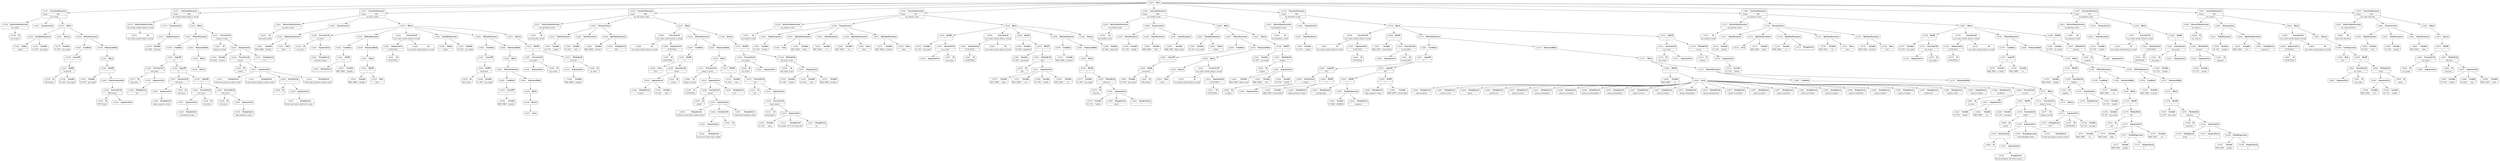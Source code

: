 digraph ast {
node [shape=none];
132350 [label=<<TABLE border='1' cellspacing='0' cellpadding='10' style='rounded' ><TR><TD border='0'>132350</TD><TD border='0'><B>ReturnValueFunction</B></TD></TR><HR/><TR><TD border='0' cellpadding='5' colspan='2'>wp_scripts</TD></TR></TABLE>>];
132350 -> 132349 [weight=2];
132351 [label=<<TABLE border='1' cellspacing='0' cellpadding='10' style='rounded' ><TR><TD border='0'>132351</TD><TD border='0'><B>ParameterList</B></TD></TR></TABLE>>];
132349 [label=<<TABLE border='1' cellspacing='0' cellpadding='10' style='rounded' ><TR><TD border='0'>132349</TD><TD border='0'><B>Id</B></TD></TR><HR/><TR><TD border='0' cellpadding='5' colspan='2'>wp_scripts</TD></TR></TABLE>>];
132354 [label=<<TABLE border='1' cellspacing='0' cellpadding='10' style='rounded' ><TR><TD border='0'>132354</TD><TD border='0'><B>VariableStatement</B></TD></TR></TABLE>>];
132354 -> 132352 [weight=2];
132354 -> 132353 [weight=2];
132352 [label=<<TABLE border='1' cellspacing='0' cellpadding='10' style='rounded' ><TR><TD border='0'>132352</TD><TD border='0'><B>Global</B></TD></TR><HR/><TR><TD border='0' cellpadding='5' colspan='2'>global</TD></TR></TABLE>>];
132353 [label=<<TABLE border='1' cellspacing='0' cellpadding='10' style='rounded' ><TR><TD border='0'>132353</TD><TD border='0'><B>Variable</B></TD></TR><HR/><TR><TD border='0' cellpadding='5'>(0, 167)</TD><TD border='0' cellpadding='5'>wp_scripts</TD></TR></TABLE>>];
132358 [label=<<TABLE border='1' cellspacing='0' cellpadding='10' style='rounded' ><TR><TD border='0'>132358</TD><TD border='0'><B>Id</B></TD></TR><HR/><TR><TD border='0' cellpadding='5' colspan='2'>WP_Scripts</TD></TR></TABLE>>];
132359 [label=<<TABLE border='1' cellspacing='0' cellpadding='10' style='rounded' ><TR><TD border='0'>132359</TD><TD border='0'><B>UnaryOP</B></TD></TR><HR/><TR><TD border='0' cellpadding='5' colspan='2'>!</TD></TR></TABLE>>];
132359 -> 132357 [weight=2];
132356 [label=<<TABLE border='1' cellspacing='0' cellpadding='10' style='rounded' ><TR><TD border='0'>132356</TD><TD border='0'><B>Variable</B></TD></TR><HR/><TR><TD border='0' cellpadding='5'>(0, 167)</TD><TD border='0' cellpadding='5'>wp_scripts</TD></TR></TABLE>>];
132357 [label=<<TABLE border='1' cellspacing='0' cellpadding='10' style='rounded' ><TR><TD border='0'>132357</TD><TD border='0'><B>RelOP</B></TD></TR><HR/><TR><TD border='0' cellpadding='5' colspan='2'>instanceof</TD></TR></TABLE>>];
132357 -> 132356 [weight=2];
132357 -> 132358 [weight=2];
132362 [label=<<TABLE border='1' cellspacing='0' cellpadding='10' style='rounded' ><TR><TD border='0'>132362</TD><TD border='0'><B>BinOP</B></TD></TR><HR/><TR><TD border='0' cellpadding='5' colspan='2'>=</TD></TR></TABLE>>];
132362 -> 132361 [weight=2];
132362 -> 132366 [weight=2];
132363 [label=<<TABLE border='1' cellspacing='0' cellpadding='10' style='rounded' ><TR><TD border='0'>132363</TD><TD border='0'><B>Id</B></TD></TR><HR/><TR><TD border='0' cellpadding='5' colspan='2'>WP_Scripts</TD></TR></TABLE>>];
132360 [label=<<TABLE border='1' cellspacing='0' cellpadding='10' style='rounded' ><TR><TD border='0'>132360</TD><TD border='0'><B>Condition</B></TD></TR></TABLE>>];
132360 -> 132359 [weight=2];
132361 [label=<<TABLE border='1' cellspacing='0' cellpadding='10' style='rounded' ><TR><TD border='0'>132361</TD><TD border='0'><B>Variable</B></TD></TR><HR/><TR><TD border='0' cellpadding='5'>(0, 167)</TD><TD border='0' cellpadding='5'>wp_scripts</TD></TR></TABLE>>];
132366 [label=<<TABLE border='1' cellspacing='0' cellpadding='10' style='rounded' ><TR><TD border='0'>132366</TD><TD border='0'><B>ClassInstanciation</B></TD></TR></TABLE>>];
132366 -> 132365 [weight=2];
132367 [label=<<TABLE border='1' cellspacing='0' cellpadding='10' style='rounded' ><TR><TD border='0'>132367</TD><TD border='0'><B>Block</B></TD></TR></TABLE>>];
132367 -> 132362 [weight=2];
132364 [label=<<TABLE border='1' cellspacing='0' cellpadding='10' style='rounded' ><TR><TD border='0'>132364</TD><TD border='0'><B>ArgumentList</B></TD></TR></TABLE>>];
132365 [label=<<TABLE border='1' cellspacing='0' cellpadding='10' style='rounded' ><TR><TD border='0'>132365</TD><TD border='0'><B>FunctionCall</B></TD></TR><HR/><TR><TD border='0' cellpadding='5' colspan='2'>WP_Scripts</TD></TR></TABLE>>];
132365 -> 132363 [weight=2];
132365 -> 132364 [weight=2];
132370 [label=<<TABLE border='1' cellspacing='0' cellpadding='10' style='rounded' ><TR><TD border='0'>132370</TD><TD border='0'><B>Variable</B></TD></TR><HR/><TR><TD border='0' cellpadding='5'>(0, 167)</TD><TD border='0' cellpadding='5'>wp_scripts</TD></TR></TABLE>>];
132371 [label=<<TABLE border='1' cellspacing='0' cellpadding='10' style='rounded' ><TR><TD border='0'>132371</TD><TD border='0'><B>Return</B></TD></TR></TABLE>>];
132371 -> 132370 [weight=2];
132368 [label=<<TABLE border='1' cellspacing='0' cellpadding='10' style='rounded' ><TR><TD border='0'>132368</TD><TD border='0'><B>IfThenStatement</B></TD></TR></TABLE>>];
132368 -> 132360 [weight=2];
132368 -> 132369 [weight=2];
132369 [label=<<TABLE border='1' cellspacing='0' cellpadding='10' style='rounded' ><TR><TD border='0'>132369</TD><TD border='0'><B>StatementBody</B></TD></TR></TABLE>>];
132369 -> 132367 [weight=2];
132374 [label=<<TABLE border='1' cellspacing='0' cellpadding='10' style='rounded' ><TR><TD border='0'>132374</TD><TD border='0'><B>Id</B></TD></TR><HR/><TR><TD border='0' cellpadding='5' colspan='2'>_wp_scripts_maybe_doing_it_wrong</TD></TR></TABLE>>];
132375 [label=<<TABLE border='1' cellspacing='0' cellpadding='10' style='rounded' ><TR><TD border='0'>132375</TD><TD border='0'><B>ReturnValueFunction</B></TD></TR><HR/><TR><TD border='0' cellpadding='5' colspan='2'>_wp_scripts_maybe_doing_it_wrong</TD></TR></TABLE>>];
132375 -> 132374 [weight=2];
132372 [label=<<TABLE border='1' cellspacing='0' cellpadding='10' style='rounded' ><TR><TD border='0'>132372</TD><TD border='0'><B>Block</B></TD></TR></TABLE>>];
132372 -> 132354 [weight=2];
132372 -> 132368 [weight=2];
132372 -> 132371 [weight=2];
132373 [label=<<TABLE border='1' cellspacing='0' cellpadding='10' style='rounded' ><TR><TD border='0'>132373</TD><TD border='0'><B>FunctionStatement</B></TD></TR><HR/><TR><TD border='0' cellpadding='5'>Scope</TD><TD border='0' cellpadding='5'>683</TD></TR><HR/><TR><TD border='0' cellpadding='5' colspan='2'>wp_scripts</TD></TR></TABLE>>];
132373 -> 132350 [weight=2];
132373 -> 132351 [weight=2];
132373 -> 132372 [weight=2];
132378 [label=<<TABLE border='1' cellspacing='0' cellpadding='10' style='rounded' ><TR><TD border='0'>132378</TD><TD border='0'><B>ParameterList</B></TD></TR></TABLE>>];
132378 -> 132377 [weight=2];
132379 [label=<<TABLE border='1' cellspacing='0' cellpadding='10' style='rounded' ><TR><TD border='0'>132379</TD><TD border='0'><B>Id</B></TD></TR><HR/><TR><TD border='0' cellpadding='5' colspan='2'>did_action</TD></TR></TABLE>>];
132376 [label=<<TABLE border='1' cellspacing='0' cellpadding='10' style='rounded' ><TR><TD border='0'>132376</TD><TD border='0'><B>Variable</B></TD></TR><HR/><TR><TD border='0' cellpadding='5'>(0, 2530)</TD><TD border='0' cellpadding='5'>function</TD></TR></TABLE>>];
132377 [label=<<TABLE border='1' cellspacing='0' cellpadding='10' style='rounded' ><TR><TD border='0'>132377</TD><TD border='0'><B>ValueParameter</B></TD></TR></TABLE>>];
132377 -> 132376 [weight=2];
132382 [label=<<TABLE border='1' cellspacing='0' cellpadding='10' style='rounded' ><TR><TD border='0'>132382</TD><TD border='0'><B>FunctionCall</B></TD></TR><HR/><TR><TD border='0' cellpadding='5' colspan='2'>did_action</TD></TR></TABLE>>];
132382 -> 132379 [weight=2];
132382 -> 132381 [weight=2];
132383 [label=<<TABLE border='1' cellspacing='0' cellpadding='10' style='rounded' ><TR><TD border='0'>132383</TD><TD border='0'><B>LogicOP</B></TD></TR><HR/><TR><TD border='0' cellpadding='5' colspan='2'>||</TD></TR></TABLE>>];
132383 -> 132382 [weight=2];
132383 -> 132388 [weight=2];
132380 [label=<<TABLE border='1' cellspacing='0' cellpadding='10' style='rounded' ><TR><TD border='0'>132380</TD><TD border='0'><B>StringLiteral</B></TD></TR><HR/><TR><TD border='0' cellpadding='5' colspan='2'>init</TD></TR></TABLE>>];
132381 [label=<<TABLE border='1' cellspacing='0' cellpadding='10' style='rounded' ><TR><TD border='0'>132381</TD><TD border='0'><B>ArgumentList</B></TD></TR></TABLE>>];
132381 -> 132380 [weight=2];
132386 [label=<<TABLE border='1' cellspacing='0' cellpadding='10' style='rounded' ><TR><TD border='0'>132386</TD><TD border='0'><B>ArgumentList</B></TD></TR></TABLE>>];
132386 -> 132385 [weight=2];
132387 [label=<<TABLE border='1' cellspacing='0' cellpadding='10' style='rounded' ><TR><TD border='0'>132387</TD><TD border='0'><B>FunctionCall</B></TD></TR><HR/><TR><TD border='0' cellpadding='5' colspan='2'>did_action</TD></TR></TABLE>>];
132387 -> 132384 [weight=2];
132387 -> 132386 [weight=2];
132384 [label=<<TABLE border='1' cellspacing='0' cellpadding='10' style='rounded' ><TR><TD border='0'>132384</TD><TD border='0'><B>Id</B></TD></TR><HR/><TR><TD border='0' cellpadding='5' colspan='2'>did_action</TD></TR></TABLE>>];
132385 [label=<<TABLE border='1' cellspacing='0' cellpadding='10' style='rounded' ><TR><TD border='0'>132385</TD><TD border='0'><B>StringLiteral</B></TD></TR><HR/><TR><TD border='0' cellpadding='5' colspan='2'>admin_enqueue_scripts</TD></TR></TABLE>>];
132390 [label=<<TABLE border='1' cellspacing='0' cellpadding='10' style='rounded' ><TR><TD border='0'>132390</TD><TD border='0'><B>StringLiteral</B></TD></TR><HR/><TR><TD border='0' cellpadding='5' colspan='2'>wp_enqueue_scripts</TD></TR></TABLE>>];
132391 [label=<<TABLE border='1' cellspacing='0' cellpadding='10' style='rounded' ><TR><TD border='0'>132391</TD><TD border='0'><B>ArgumentList</B></TD></TR></TABLE>>];
132391 -> 132390 [weight=2];
132388 [label=<<TABLE border='1' cellspacing='0' cellpadding='10' style='rounded' ><TR><TD border='0'>132388</TD><TD border='0'><B>LogicOP</B></TD></TR><HR/><TR><TD border='0' cellpadding='5' colspan='2'>||</TD></TR></TABLE>>];
132388 -> 132387 [weight=2];
132388 -> 132393 [weight=2];
132389 [label=<<TABLE border='1' cellspacing='0' cellpadding='10' style='rounded' ><TR><TD border='0'>132389</TD><TD border='0'><B>Id</B></TD></TR><HR/><TR><TD border='0' cellpadding='5' colspan='2'>did_action</TD></TR></TABLE>>];
132394 [label=<<TABLE border='1' cellspacing='0' cellpadding='10' style='rounded' ><TR><TD border='0'>132394</TD><TD border='0'><B>Id</B></TD></TR><HR/><TR><TD border='0' cellpadding='5' colspan='2'>did_action</TD></TR></TABLE>>];
132395 [label=<<TABLE border='1' cellspacing='0' cellpadding='10' style='rounded' ><TR><TD border='0'>132395</TD><TD border='0'><B>StringLiteral</B></TD></TR><HR/><TR><TD border='0' cellpadding='5' colspan='2'>login_enqueue_scripts</TD></TR></TABLE>>];
132392 [label=<<TABLE border='1' cellspacing='0' cellpadding='10' style='rounded' ><TR><TD border='0'>132392</TD><TD border='0'><B>FunctionCall</B></TD></TR><HR/><TR><TD border='0' cellpadding='5' colspan='2'>did_action</TD></TR></TABLE>>];
132392 -> 132389 [weight=2];
132392 -> 132391 [weight=2];
132393 [label=<<TABLE border='1' cellspacing='0' cellpadding='10' style='rounded' ><TR><TD border='0'>132393</TD><TD border='0'><B>LogicOP</B></TD></TR><HR/><TR><TD border='0' cellpadding='5' colspan='2'>||</TD></TR></TABLE>>];
132393 -> 132392 [weight=2];
132393 -> 132397 [weight=2];
132398 [label=<<TABLE border='1' cellspacing='0' cellpadding='10' style='rounded' ><TR><TD border='0'>132398</TD><TD border='0'><B>Condition</B></TD></TR></TABLE>>];
132398 -> 132383 [weight=2];
132399 [label=<<TABLE border='1' cellspacing='0' cellpadding='10' style='rounded' ><TR><TD border='0'>132399</TD><TD border='0'><B>Return</B></TD></TR></TABLE>>];
132396 [label=<<TABLE border='1' cellspacing='0' cellpadding='10' style='rounded' ><TR><TD border='0'>132396</TD><TD border='0'><B>ArgumentList</B></TD></TR></TABLE>>];
132396 -> 132395 [weight=2];
132397 [label=<<TABLE border='1' cellspacing='0' cellpadding='10' style='rounded' ><TR><TD border='0'>132397</TD><TD border='0'><B>FunctionCall</B></TD></TR><HR/><TR><TD border='0' cellpadding='5' colspan='2'>did_action</TD></TR></TABLE>>];
132397 -> 132394 [weight=2];
132397 -> 132396 [weight=2];
132402 [label=<<TABLE border='1' cellspacing='0' cellpadding='10' style='rounded' ><TR><TD border='0'>132402</TD><TD border='0'><B>StatementBody</B></TD></TR></TABLE>>];
132402 -> 132400 [weight=2];
132403 [label=<<TABLE border='1' cellspacing='0' cellpadding='10' style='rounded' ><TR><TD border='0'>132403</TD><TD border='0'><B>Id</B></TD></TR><HR/><TR><TD border='0' cellpadding='5' colspan='2'>_doing_it_wrong</TD></TR></TABLE>>];
132400 [label=<<TABLE border='1' cellspacing='0' cellpadding='10' style='rounded' ><TR><TD border='0'>132400</TD><TD border='0'><B>Block</B></TD></TR></TABLE>>];
132400 -> 132399 [weight=2];
132401 [label=<<TABLE border='1' cellspacing='0' cellpadding='10' style='rounded' ><TR><TD border='0'>132401</TD><TD border='0'><B>IfThenStatement</B></TD></TR></TABLE>>];
132401 -> 132398 [weight=2];
132401 -> 132402 [weight=2];
132406 [label=<<TABLE border='1' cellspacing='0' cellpadding='10' style='rounded' ><TR><TD border='0'>132406</TD><TD border='0'><B>Id</B></TD></TR><HR/><TR><TD border='0' cellpadding='5' colspan='2'>__</TD></TR></TABLE>>];
132407 [label=<<TABLE border='1' cellspacing='0' cellpadding='10' style='rounded' ><TR><TD border='0'>132407</TD><TD border='0'><B>StringLiteral</B></TD></TR><HR/><TR><TD border='0' cellpadding='5' colspan='2'>Scripts and styles should not be regi...</TD></TR></TABLE>>];
132404 [label=<<TABLE border='1' cellspacing='0' cellpadding='10' style='rounded' ><TR><TD border='0'>132404</TD><TD border='0'><B>Variable</B></TD></TR><HR/><TR><TD border='0' cellpadding='5'>(0, 2530)</TD><TD border='0' cellpadding='5'>function</TD></TR></TABLE>>];
132405 [label=<<TABLE border='1' cellspacing='0' cellpadding='10' style='rounded' ><TR><TD border='0'>132405</TD><TD border='0'><B>Id</B></TD></TR><HR/><TR><TD border='0' cellpadding='5' colspan='2'>sprintf</TD></TR></TABLE>>];
132410 [label=<<TABLE border='1' cellspacing='0' cellpadding='10' style='rounded' ><TR><TD border='0'>132410</TD><TD border='0'><B>StringLiteral</B></TD></TR><HR/><TR><TD border='0' cellpadding='5' colspan='2'>&lt;code&gt;wp_enqueue_scripts&lt;code&gt;</TD></TR></TABLE>>];
132411 [label=<<TABLE border='1' cellspacing='0' cellpadding='10' style='rounded' ><TR><TD border='0'>132411</TD><TD border='0'><B>StringLiteral</B></TD></TR><HR/><TR><TD border='0' cellpadding='5' colspan='2'>&lt;code&gt;admin_enqueue_scripts&lt;code&gt;</TD></TR></TABLE>>];
132408 [label=<<TABLE border='1' cellspacing='0' cellpadding='10' style='rounded' ><TR><TD border='0'>132408</TD><TD border='0'><B>ArgumentList</B></TD></TR></TABLE>>];
132408 -> 132407 [weight=2];
132409 [label=<<TABLE border='1' cellspacing='0' cellpadding='10' style='rounded' ><TR><TD border='0'>132409</TD><TD border='0'><B>FunctionCall</B></TD></TR><HR/><TR><TD border='0' cellpadding='5' colspan='2'>__</TD></TR></TABLE>>];
132409 -> 132406 [weight=2];
132409 -> 132408 [weight=2];
132414 [label=<<TABLE border='1' cellspacing='0' cellpadding='10' style='rounded' ><TR><TD border='0'>132414</TD><TD border='0'><B>FunctionCall</B></TD></TR><HR/><TR><TD border='0' cellpadding='5' colspan='2'>sprintf</TD></TR></TABLE>>];
132414 -> 132405 [weight=2];
132414 -> 132413 [weight=2];
132415 [label=<<TABLE border='1' cellspacing='0' cellpadding='10' style='rounded' ><TR><TD border='0'>132415</TD><TD border='0'><B>StringLiteral</B></TD></TR><HR/><TR><TD border='0' cellpadding='5' colspan='2'>3.3.0</TD></TR></TABLE>>];
132412 [label=<<TABLE border='1' cellspacing='0' cellpadding='10' style='rounded' ><TR><TD border='0'>132412</TD><TD border='0'><B>StringLiteral</B></TD></TR><HR/><TR><TD border='0' cellpadding='5' colspan='2'>&lt;code&gt;login_enqueue_scripts&lt;code&gt;</TD></TR></TABLE>>];
132413 [label=<<TABLE border='1' cellspacing='0' cellpadding='10' style='rounded' ><TR><TD border='0'>132413</TD><TD border='0'><B>ArgumentList</B></TD></TR></TABLE>>];
132413 -> 132409 [weight=2];
132413 -> 132410 [weight=2];
132413 -> 132411 [weight=2];
132413 -> 132412 [weight=2];
132418 [label=<<TABLE border='1' cellspacing='0' cellpadding='10' style='rounded' ><TR><TD border='0'>132418</TD><TD border='0'><B>Block</B></TD></TR></TABLE>>];
132418 -> 132401 [weight=2];
132418 -> 132417 [weight=2];
132419 [label=<<TABLE border='1' cellspacing='0' cellpadding='10' style='rounded' ><TR><TD border='0'>132419</TD><TD border='0'><B>FunctionStatement</B></TD></TR><HR/><TR><TD border='0' cellpadding='5'>Scope</TD><TD border='0' cellpadding='5'>684</TD></TR><HR/><TR><TD border='0' cellpadding='5' colspan='2'>_wp_scripts_maybe_doing_it_wrong</TD></TR></TABLE>>];
132419 -> 132375 [weight=2];
132419 -> 132378 [weight=2];
132419 -> 132418 [weight=2];
132416 [label=<<TABLE border='1' cellspacing='0' cellpadding='10' style='rounded' ><TR><TD border='0'>132416</TD><TD border='0'><B>ArgumentList</B></TD></TR></TABLE>>];
132416 -> 132404 [weight=2];
132416 -> 132414 [weight=2];
132416 -> 132415 [weight=2];
132417 [label=<<TABLE border='1' cellspacing='0' cellpadding='10' style='rounded' ><TR><TD border='0'>132417</TD><TD border='0'><B>FunctionCall</B></TD></TR><HR/><TR><TD border='0' cellpadding='5' colspan='2'>_doing_it_wrong</TD></TR></TABLE>>];
132417 -> 132403 [weight=2];
132417 -> 132416 [weight=2];
132422 [label=<<TABLE border='1' cellspacing='0' cellpadding='10' style='rounded' ><TR><TD border='0'>132422</TD><TD border='0'><B>Variable</B></TD></TR><HR/><TR><TD border='0' cellpadding='5'>(685, 2989)</TD><TD border='0' cellpadding='5'>handles</TD></TR></TABLE>>];
132423 [label=<<TABLE border='1' cellspacing='0' cellpadding='10' style='rounded' ><TR><TD border='0'>132423</TD><TD border='0'><B>False</B></TD></TR><HR/><TR><TD border='0' cellpadding='5' colspan='2'>false</TD></TR></TABLE>>];
132420 [label=<<TABLE border='1' cellspacing='0' cellpadding='10' style='rounded' ><TR><TD border='0'>132420</TD><TD border='0'><B>Id</B></TD></TR><HR/><TR><TD border='0' cellpadding='5' colspan='2'>wp_print_scripts</TD></TR></TABLE>>];
132421 [label=<<TABLE border='1' cellspacing='0' cellpadding='10' style='rounded' ><TR><TD border='0'>132421</TD><TD border='0'><B>ReturnValueFunction</B></TD></TR><HR/><TR><TD border='0' cellpadding='5' colspan='2'>wp_print_scripts</TD></TR></TABLE>>];
132421 -> 132420 [weight=2];
132426 [label=<<TABLE border='1' cellspacing='0' cellpadding='10' style='rounded' ><TR><TD border='0'>132426</TD><TD border='0'><B>Id</B></TD></TR><HR/><TR><TD border='0' cellpadding='5' colspan='2'>do_action</TD></TR></TABLE>>];
132427 [label=<<TABLE border='1' cellspacing='0' cellpadding='10' style='rounded' ><TR><TD border='0'>132427</TD><TD border='0'><B>StringLiteral</B></TD></TR><HR/><TR><TD border='0' cellpadding='5' colspan='2'>wp_print_scripts</TD></TR></TABLE>>];
132424 [label=<<TABLE border='1' cellspacing='0' cellpadding='10' style='rounded' ><TR><TD border='0'>132424</TD><TD border='0'><B>OptValueParameter</B></TD></TR></TABLE>>];
132424 -> 132422 [weight=2];
132424 -> 132423 [weight=2];
132425 [label=<<TABLE border='1' cellspacing='0' cellpadding='10' style='rounded' ><TR><TD border='0'>132425</TD><TD border='0'><B>ParameterList</B></TD></TR></TABLE>>];
132425 -> 132424 [weight=2];
132430 [label=<<TABLE border='1' cellspacing='0' cellpadding='10' style='rounded' ><TR><TD border='0'>132430</TD><TD border='0'><B>StringLiteral</B></TD></TR><HR/><TR><TD border='0' cellpadding='5' colspan='2'></TD></TR></TABLE>>];
132431 [label=<<TABLE border='1' cellspacing='0' cellpadding='10' style='rounded' ><TR><TD border='0'>132431</TD><TD border='0'><B>RelOP</B></TD></TR><HR/><TR><TD border='0' cellpadding='5' colspan='2'>===</TD></TR></TABLE>>];
132431 -> 132430 [weight=2];
132431 -> 132432 [weight=2];
132428 [label=<<TABLE border='1' cellspacing='0' cellpadding='10' style='rounded' ><TR><TD border='0'>132428</TD><TD border='0'><B>ArgumentList</B></TD></TR></TABLE>>];
132428 -> 132427 [weight=2];
132429 [label=<<TABLE border='1' cellspacing='0' cellpadding='10' style='rounded' ><TR><TD border='0'>132429</TD><TD border='0'><B>FunctionCall</B></TD></TR><HR/><TR><TD border='0' cellpadding='5' colspan='2'>do_action</TD></TR></TABLE>>];
132429 -> 132426 [weight=2];
132429 -> 132428 [weight=2];
132434 [label=<<TABLE border='1' cellspacing='0' cellpadding='10' style='rounded' ><TR><TD border='0'>132434</TD><TD border='0'><B>Variable</B></TD></TR><HR/><TR><TD border='0' cellpadding='5'>(685, 2989)</TD><TD border='0' cellpadding='5'>handles</TD></TR></TABLE>>];
132435 [label=<<TABLE border='1' cellspacing='0' cellpadding='10' style='rounded' ><TR><TD border='0'>132435</TD><TD border='0'><B>BinOP</B></TD></TR><HR/><TR><TD border='0' cellpadding='5' colspan='2'>=</TD></TR></TABLE>>];
132435 -> 132434 [weight=2];
132435 -> 132436 [weight=2];
132432 [label=<<TABLE border='1' cellspacing='0' cellpadding='10' style='rounded' ><TR><TD border='0'>132432</TD><TD border='0'><B>Variable</B></TD></TR><HR/><TR><TD border='0' cellpadding='5'>(685, 2989)</TD><TD border='0' cellpadding='5'>handles</TD></TR></TABLE>>];
132433 [label=<<TABLE border='1' cellspacing='0' cellpadding='10' style='rounded' ><TR><TD border='0'>132433</TD><TD border='0'><B>Condition</B></TD></TR></TABLE>>];
132433 -> 132431 [weight=2];
132438 [label=<<TABLE border='1' cellspacing='0' cellpadding='10' style='rounded' ><TR><TD border='0'>132438</TD><TD border='0'><B>IfThenStatement</B></TD></TR></TABLE>>];
132438 -> 132433 [weight=2];
132438 -> 132439 [weight=2];
132439 [label=<<TABLE border='1' cellspacing='0' cellpadding='10' style='rounded' ><TR><TD border='0'>132439</TD><TD border='0'><B>StatementBody</B></TD></TR></TABLE>>];
132439 -> 132437 [weight=2];
132436 [label=<<TABLE border='1' cellspacing='0' cellpadding='10' style='rounded' ><TR><TD border='0'>132436</TD><TD border='0'><B>False</B></TD></TR><HR/><TR><TD border='0' cellpadding='5' colspan='2'>false</TD></TR></TABLE>>];
132437 [label=<<TABLE border='1' cellspacing='0' cellpadding='10' style='rounded' ><TR><TD border='0'>132437</TD><TD border='0'><B>Block</B></TD></TR></TABLE>>];
132437 -> 132435 [weight=2];
132442 [label=<<TABLE border='1' cellspacing='0' cellpadding='10' style='rounded' ><TR><TD border='0'>132442</TD><TD border='0'><B>ArgumentList</B></TD></TR><HR/><TR><TD border='0' cellpadding='5' colspan='2'>__FUNCTION__</TD></TR></TABLE>>];
132442 -> 132441 [weight=2];
132443 [label=<<TABLE border='1' cellspacing='0' cellpadding='10' style='rounded' ><TR><TD border='0'>132443</TD><TD border='0'><B>FunctionCall</B></TD></TR><HR/><TR><TD border='0' cellpadding='5' colspan='2'>_wp_scripts_maybe_doing_it_wrong</TD></TR></TABLE>>];
132443 -> 132440 [weight=2];
132443 -> 132442 [weight=2];
132440 [label=<<TABLE border='1' cellspacing='0' cellpadding='10' style='rounded' ><TR><TD border='0'>132440</TD><TD border='0'><B>Id</B></TD></TR><HR/><TR><TD border='0' cellpadding='5' colspan='2'>_wp_scripts_maybe_doing_it_wrong</TD></TR></TABLE>>];
132441 [label=<<TABLE border='1' cellspacing='0' cellpadding='10' style='rounded' ><TR><TD border='0'>132441</TD><TD border='0'><B>Id</B></TD></TR><HR/><TR><TD border='0' cellpadding='5' colspan='2'>__FUNCTION__</TD></TR></TABLE>>];
132446 [label=<<TABLE border='1' cellspacing='0' cellpadding='10' style='rounded' ><TR><TD border='0'>132446</TD><TD border='0'><B>VariableStatement</B></TD></TR></TABLE>>];
132446 -> 132444 [weight=2];
132446 -> 132445 [weight=2];
132444 [label=<<TABLE border='1' cellspacing='0' cellpadding='10' style='rounded' ><TR><TD border='0'>132444</TD><TD border='0'><B>Global</B></TD></TR><HR/><TR><TD border='0' cellpadding='5' colspan='2'>global</TD></TR></TABLE>>];
132445 [label=<<TABLE border='1' cellspacing='0' cellpadding='10' style='rounded' ><TR><TD border='0'>132445</TD><TD border='0'><B>Variable</B></TD></TR><HR/><TR><TD border='0' cellpadding='5'>(0, 167)</TD><TD border='0' cellpadding='5'>wp_scripts</TD></TR></TABLE>>];
132450 [label=<<TABLE border='1' cellspacing='0' cellpadding='10' style='rounded' ><TR><TD border='0'>132450</TD><TD border='0'><B>Id</B></TD></TR><HR/><TR><TD border='0' cellpadding='5' colspan='2'>WP_Scripts</TD></TR></TABLE>>];
132451 [label=<<TABLE border='1' cellspacing='0' cellpadding='10' style='rounded' ><TR><TD border='0'>132451</TD><TD border='0'><B>UnaryOP</B></TD></TR><HR/><TR><TD border='0' cellpadding='5' colspan='2'>!</TD></TR></TABLE>>];
132451 -> 132449 [weight=2];
132448 [label=<<TABLE border='1' cellspacing='0' cellpadding='10' style='rounded' ><TR><TD border='0'>132448</TD><TD border='0'><B>Variable</B></TD></TR><HR/><TR><TD border='0' cellpadding='5'>(0, 167)</TD><TD border='0' cellpadding='5'>wp_scripts</TD></TR></TABLE>>];
132449 [label=<<TABLE border='1' cellspacing='0' cellpadding='10' style='rounded' ><TR><TD border='0'>132449</TD><TD border='0'><B>RelOP</B></TD></TR><HR/><TR><TD border='0' cellpadding='5' colspan='2'>instanceof</TD></TR></TABLE>>];
132449 -> 132448 [weight=2];
132449 -> 132450 [weight=2];
132454 [label=<<TABLE border='1' cellspacing='0' cellpadding='10' style='rounded' ><TR><TD border='0'>132454</TD><TD border='0'><B>Variable</B></TD></TR><HR/><TR><TD border='0' cellpadding='5'>(685, 2989)</TD><TD border='0' cellpadding='5'>handles</TD></TR></TABLE>>];
132455 [label=<<TABLE border='1' cellspacing='0' cellpadding='10' style='rounded' ><TR><TD border='0'>132455</TD><TD border='0'><B>UnaryOP</B></TD></TR><HR/><TR><TD border='0' cellpadding='5' colspan='2'>!</TD></TR></TABLE>>];
132455 -> 132454 [weight=2];
132452 [label=<<TABLE border='1' cellspacing='0' cellpadding='10' style='rounded' ><TR><TD border='0'>132452</TD><TD border='0'><B>Condition</B></TD></TR></TABLE>>];
132452 -> 132451 [weight=2];
132458 [label=<<TABLE border='1' cellspacing='0' cellpadding='10' style='rounded' ><TR><TD border='0'>132458</TD><TD border='0'><B>Return</B></TD></TR></TABLE>>];
132458 -> 132457 [weight=2];
132459 [label=<<TABLE border='1' cellspacing='0' cellpadding='10' style='rounded' ><TR><TD border='0'>132459</TD><TD border='0'><B>Block</B></TD></TR></TABLE>>];
132459 -> 132458 [weight=2];
132456 [label=<<TABLE border='1' cellspacing='0' cellpadding='10' style='rounded' ><TR><TD border='0'>132456</TD><TD border='0'><B>Condition</B></TD></TR></TABLE>>];
132456 -> 132455 [weight=2];
132457 [label=<<TABLE border='1' cellspacing='0' cellpadding='10' style='rounded' ><TR><TD border='0'>132457</TD><TD border='0'><B>Array</B></TD></TR></TABLE>>];
132462 [label=<<TABLE border='1' cellspacing='0' cellpadding='10' style='rounded' ><TR><TD border='0'>132462</TD><TD border='0'><B>Block</B></TD></TR></TABLE>>];
132462 -> 132460 [weight=2];
132463 [label=<<TABLE border='1' cellspacing='0' cellpadding='10' style='rounded' ><TR><TD border='0'>132463</TD><TD border='0'><B>IfThenStatement</B></TD></TR></TABLE>>];
132463 -> 132452 [weight=2];
132463 -> 132464 [weight=2];
132460 [label=<<TABLE border='1' cellspacing='0' cellpadding='10' style='rounded' ><TR><TD border='0'>132460</TD><TD border='0'><B>IfThenStatement</B></TD></TR></TABLE>>];
132460 -> 132456 [weight=2];
132460 -> 132461 [weight=2];
132461 [label=<<TABLE border='1' cellspacing='0' cellpadding='10' style='rounded' ><TR><TD border='0'>132461</TD><TD border='0'><B>StatementBody</B></TD></TR></TABLE>>];
132461 -> 132459 [weight=2];
132466 [label=<<TABLE border='1' cellspacing='0' cellpadding='10' style='rounded' ><TR><TD border='0'>132466</TD><TD border='0'><B>ArgumentList</B></TD></TR></TABLE>>];
132467 [label=<<TABLE border='1' cellspacing='0' cellpadding='10' style='rounded' ><TR><TD border='0'>132467</TD><TD border='0'><B>FunctionCall</B></TD></TR><HR/><TR><TD border='0' cellpadding='5' colspan='2'>wp_scripts</TD></TR></TABLE>>];
132467 -> 132465 [weight=2];
132467 -> 132466 [weight=2];
132464 [label=<<TABLE border='1' cellspacing='0' cellpadding='10' style='rounded' ><TR><TD border='0'>132464</TD><TD border='0'><B>StatementBody</B></TD></TR></TABLE>>];
132464 -> 132462 [weight=2];
132465 [label=<<TABLE border='1' cellspacing='0' cellpadding='10' style='rounded' ><TR><TD border='0'>132465</TD><TD border='0'><B>Id</B></TD></TR><HR/><TR><TD border='0' cellpadding='5' colspan='2'>wp_scripts</TD></TR></TABLE>>];
132470 [label=<<TABLE border='1' cellspacing='0' cellpadding='10' style='rounded' ><TR><TD border='0'>132470</TD><TD border='0'><B>ArgumentList</B></TD></TR></TABLE>>];
132470 -> 132469 [weight=2];
132471 [label=<<TABLE border='1' cellspacing='0' cellpadding='10' style='rounded' ><TR><TD border='0'>132471</TD><TD border='0'><B>MethodCall</B></TD></TR><HR/><TR><TD border='0' cellpadding='5' colspan='2'>do_items</TD></TR></TABLE>>];
132471 -> 132468 [weight=2];
132471 -> 132470 [weight=2];
132468 [label=<<TABLE border='1' cellspacing='0' cellpadding='10' style='rounded' ><TR><TD border='0'>132468</TD><TD border='0'><B>Id</B></TD></TR><HR/><TR><TD border='0' cellpadding='5' colspan='2'>do_items</TD></TR></TABLE>>];
132469 [label=<<TABLE border='1' cellspacing='0' cellpadding='10' style='rounded' ><TR><TD border='0'>132469</TD><TD border='0'><B>Variable</B></TD></TR><HR/><TR><TD border='0' cellpadding='5'>(685, 2989)</TD><TD border='0' cellpadding='5'>handles</TD></TR></TABLE>>];
132474 [label=<<TABLE border='1' cellspacing='0' cellpadding='10' style='rounded' ><TR><TD border='0'>132474</TD><TD border='0'><B>Block</B></TD></TR></TABLE>>];
132474 -> 132429 [weight=2];
132474 -> 132438 [weight=2];
132474 -> 132443 [weight=2];
132474 -> 132446 [weight=2];
132474 -> 132463 [weight=2];
132474 -> 132473 [weight=2];
132475 [label=<<TABLE border='1' cellspacing='0' cellpadding='10' style='rounded' ><TR><TD border='0'>132475</TD><TD border='0'><B>FunctionStatement</B></TD></TR><HR/><TR><TD border='0' cellpadding='5'>Scope</TD><TD border='0' cellpadding='5'>685</TD></TR><HR/><TR><TD border='0' cellpadding='5' colspan='2'>wp_print_scripts</TD></TR></TABLE>>];
132475 -> 132421 [weight=2];
132475 -> 132425 [weight=2];
132475 -> 132474 [weight=2];
132472 [label=<<TABLE border='1' cellspacing='0' cellpadding='10' style='rounded' ><TR><TD border='0'>132472</TD><TD border='0'><B>BinOP</B></TD></TR><HR/><TR><TD border='0' cellpadding='5' colspan='2'>-&gt;</TD></TR></TABLE>>];
132472 -> 132467 [weight=2];
132472 -> 132471 [weight=2];
132473 [label=<<TABLE border='1' cellspacing='0' cellpadding='10' style='rounded' ><TR><TD border='0'>132473</TD><TD border='0'><B>Return</B></TD></TR></TABLE>>];
132473 -> 132472 [weight=2];
132478 [label=<<TABLE border='1' cellspacing='0' cellpadding='10' style='rounded' ><TR><TD border='0'>132478</TD><TD border='0'><B>Variable</B></TD></TR><HR/><TR><TD border='0' cellpadding='5'>(0, 170)</TD><TD border='0' cellpadding='5'>handle</TD></TR></TABLE>>];
132479 [label=<<TABLE border='1' cellspacing='0' cellpadding='10' style='rounded' ><TR><TD border='0'>132479</TD><TD border='0'><B>ValueParameter</B></TD></TR></TABLE>>];
132479 -> 132478 [weight=2];
132476 [label=<<TABLE border='1' cellspacing='0' cellpadding='10' style='rounded' ><TR><TD border='0'>132476</TD><TD border='0'><B>Id</B></TD></TR><HR/><TR><TD border='0' cellpadding='5' colspan='2'>wp_add_inline_script</TD></TR></TABLE>>];
132477 [label=<<TABLE border='1' cellspacing='0' cellpadding='10' style='rounded' ><TR><TD border='0'>132477</TD><TD border='0'><B>ReturnValueFunction</B></TD></TR><HR/><TR><TD border='0' cellpadding='5' colspan='2'>wp_add_inline_script</TD></TR></TABLE>>];
132477 -> 132476 [weight=2];
132482 [label=<<TABLE border='1' cellspacing='0' cellpadding='10' style='rounded' ><TR><TD border='0'>132482</TD><TD border='0'><B>Variable</B></TD></TR><HR/><TR><TD border='0' cellpadding='5'>(686, 2990)</TD><TD border='0' cellpadding='5'>position</TD></TR></TABLE>>];
132483 [label=<<TABLE border='1' cellspacing='0' cellpadding='10' style='rounded' ><TR><TD border='0'>132483</TD><TD border='0'><B>StringLiteral</B></TD></TR><HR/><TR><TD border='0' cellpadding='5' colspan='2'>after</TD></TR></TABLE>>];
132480 [label=<<TABLE border='1' cellspacing='0' cellpadding='10' style='rounded' ><TR><TD border='0'>132480</TD><TD border='0'><B>Variable</B></TD></TR><HR/><TR><TD border='0' cellpadding='5'>(0, 214)</TD><TD border='0' cellpadding='5'>data</TD></TR></TABLE>>];
132481 [label=<<TABLE border='1' cellspacing='0' cellpadding='10' style='rounded' ><TR><TD border='0'>132481</TD><TD border='0'><B>ValueParameter</B></TD></TR></TABLE>>];
132481 -> 132480 [weight=2];
132486 [label=<<TABLE border='1' cellspacing='0' cellpadding='10' style='rounded' ><TR><TD border='0'>132486</TD><TD border='0'><B>Id</B></TD></TR><HR/><TR><TD border='0' cellpadding='5' colspan='2'>_wp_scripts_maybe_doing_it_wrong</TD></TR></TABLE>>];
132487 [label=<<TABLE border='1' cellspacing='0' cellpadding='10' style='rounded' ><TR><TD border='0'>132487</TD><TD border='0'><B>Id</B></TD></TR><HR/><TR><TD border='0' cellpadding='5' colspan='2'>__FUNCTION__</TD></TR></TABLE>>];
132484 [label=<<TABLE border='1' cellspacing='0' cellpadding='10' style='rounded' ><TR><TD border='0'>132484</TD><TD border='0'><B>OptValueParameter</B></TD></TR></TABLE>>];
132484 -> 132482 [weight=2];
132484 -> 132483 [weight=2];
132485 [label=<<TABLE border='1' cellspacing='0' cellpadding='10' style='rounded' ><TR><TD border='0'>132485</TD><TD border='0'><B>ParameterList</B></TD></TR></TABLE>>];
132485 -> 132479 [weight=2];
132485 -> 132481 [weight=2];
132485 -> 132484 [weight=2];
132490 [label=<<TABLE border='1' cellspacing='0' cellpadding='10' style='rounded' ><TR><TD border='0'>132490</TD><TD border='0'><B>False</B></TD></TR><HR/><TR><TD border='0' cellpadding='5' colspan='2'>false</TD></TR></TABLE>>];
132491 [label=<<TABLE border='1' cellspacing='0' cellpadding='10' style='rounded' ><TR><TD border='0'>132491</TD><TD border='0'><B>RelOP</B></TD></TR><HR/><TR><TD border='0' cellpadding='5' colspan='2'>!==</TD></TR></TABLE>>];
132491 -> 132490 [weight=2];
132491 -> 132496 [weight=2];
132488 [label=<<TABLE border='1' cellspacing='0' cellpadding='10' style='rounded' ><TR><TD border='0'>132488</TD><TD border='0'><B>ArgumentList</B></TD></TR><HR/><TR><TD border='0' cellpadding='5' colspan='2'>__FUNCTION__</TD></TR></TABLE>>];
132488 -> 132487 [weight=2];
132489 [label=<<TABLE border='1' cellspacing='0' cellpadding='10' style='rounded' ><TR><TD border='0'>132489</TD><TD border='0'><B>FunctionCall</B></TD></TR><HR/><TR><TD border='0' cellpadding='5' colspan='2'>_wp_scripts_maybe_doing_it_wrong</TD></TR></TABLE>>];
132489 -> 132486 [weight=2];
132489 -> 132488 [weight=2];
132494 [label=<<TABLE border='1' cellspacing='0' cellpadding='10' style='rounded' ><TR><TD border='0'>132494</TD><TD border='0'><B>StringLiteral</B></TD></TR><HR/><TR><TD border='0' cellpadding='5' colspan='2'>&lt;script&gt;</TD></TR></TABLE>>];
132495 [label=<<TABLE border='1' cellspacing='0' cellpadding='10' style='rounded' ><TR><TD border='0'>132495</TD><TD border='0'><B>ArgumentList</B></TD></TR></TABLE>>];
132495 -> 132493 [weight=2];
132495 -> 132494 [weight=2];
132492 [label=<<TABLE border='1' cellspacing='0' cellpadding='10' style='rounded' ><TR><TD border='0'>132492</TD><TD border='0'><B>Id</B></TD></TR><HR/><TR><TD border='0' cellpadding='5' colspan='2'>stripos</TD></TR></TABLE>>];
132493 [label=<<TABLE border='1' cellspacing='0' cellpadding='10' style='rounded' ><TR><TD border='0'>132493</TD><TD border='0'><B>Variable</B></TD></TR><HR/><TR><TD border='0' cellpadding='5'>(0, 214)</TD><TD border='0' cellpadding='5'>data</TD></TR></TABLE>>];
132498 [label=<<TABLE border='1' cellspacing='0' cellpadding='10' style='rounded' ><TR><TD border='0'>132498</TD><TD border='0'><B>Id</B></TD></TR><HR/><TR><TD border='0' cellpadding='5' colspan='2'>_doing_it_wrong</TD></TR></TABLE>>];
132499 [label=<<TABLE border='1' cellspacing='0' cellpadding='10' style='rounded' ><TR><TD border='0'>132499</TD><TD border='0'><B>Id</B></TD></TR><HR/><TR><TD border='0' cellpadding='5' colspan='2'>__FUNCTION__</TD></TR></TABLE>>];
132496 [label=<<TABLE border='1' cellspacing='0' cellpadding='10' style='rounded' ><TR><TD border='0'>132496</TD><TD border='0'><B>FunctionCall</B></TD></TR><HR/><TR><TD border='0' cellpadding='5' colspan='2'>stripos</TD></TR></TABLE>>];
132496 -> 132492 [weight=2];
132496 -> 132495 [weight=2];
132497 [label=<<TABLE border='1' cellspacing='0' cellpadding='10' style='rounded' ><TR><TD border='0'>132497</TD><TD border='0'><B>Condition</B></TD></TR></TABLE>>];
132497 -> 132491 [weight=2];
132502 [label=<<TABLE border='1' cellspacing='0' cellpadding='10' style='rounded' ><TR><TD border='0'>132502</TD><TD border='0'><B>StringLiteral</B></TD></TR><HR/><TR><TD border='0' cellpadding='5' colspan='2'>Do not pass %1$s tags to %2$s.</TD></TR></TABLE>>];
132503 [label=<<TABLE border='1' cellspacing='0' cellpadding='10' style='rounded' ><TR><TD border='0'>132503</TD><TD border='0'><B>ArgumentList</B></TD></TR></TABLE>>];
132503 -> 132502 [weight=2];
132500 [label=<<TABLE border='1' cellspacing='0' cellpadding='10' style='rounded' ><TR><TD border='0'>132500</TD><TD border='0'><B>Id</B></TD></TR><HR/><TR><TD border='0' cellpadding='5' colspan='2'>sprintf</TD></TR></TABLE>>];
132501 [label=<<TABLE border='1' cellspacing='0' cellpadding='10' style='rounded' ><TR><TD border='0'>132501</TD><TD border='0'><B>Id</B></TD></TR><HR/><TR><TD border='0' cellpadding='5' colspan='2'>__</TD></TR></TABLE>>];
132506 [label=<<TABLE border='1' cellspacing='0' cellpadding='10' style='rounded' ><TR><TD border='0'>132506</TD><TD border='0'><B>StringLiteral</B></TD></TR><HR/><TR><TD border='0' cellpadding='5' colspan='2'>&lt;code&gt;wp_add_inline_script()&lt;code&gt;</TD></TR></TABLE>>];
132507 [label=<<TABLE border='1' cellspacing='0' cellpadding='10' style='rounded' ><TR><TD border='0'>132507</TD><TD border='0'><B>ArgumentList</B></TD></TR></TABLE>>];
132507 -> 132504 [weight=2];
132507 -> 132505 [weight=2];
132507 -> 132506 [weight=2];
132504 [label=<<TABLE border='1' cellspacing='0' cellpadding='10' style='rounded' ><TR><TD border='0'>132504</TD><TD border='0'><B>FunctionCall</B></TD></TR><HR/><TR><TD border='0' cellpadding='5' colspan='2'>__</TD></TR></TABLE>>];
132504 -> 132501 [weight=2];
132504 -> 132503 [weight=2];
132505 [label=<<TABLE border='1' cellspacing='0' cellpadding='10' style='rounded' ><TR><TD border='0'>132505</TD><TD border='0'><B>StringLiteral</B></TD></TR><HR/><TR><TD border='0' cellpadding='5' colspan='2'>&lt;code&gt;&amp;lt;script&amp;gt;&lt;code&gt;</TD></TR></TABLE>>];
132510 [label=<<TABLE border='1' cellspacing='0' cellpadding='10' style='rounded' ><TR><TD border='0'>132510</TD><TD border='0'><B>ArgumentList</B></TD></TR></TABLE>>];
132510 -> 132499 [weight=2];
132510 -> 132508 [weight=2];
132510 -> 132509 [weight=2];
132511 [label=<<TABLE border='1' cellspacing='0' cellpadding='10' style='rounded' ><TR><TD border='0'>132511</TD><TD border='0'><B>FunctionCall</B></TD></TR><HR/><TR><TD border='0' cellpadding='5' colspan='2'>_doing_it_wrong</TD></TR></TABLE>>];
132511 -> 132498 [weight=2];
132511 -> 132510 [weight=2];
132508 [label=<<TABLE border='1' cellspacing='0' cellpadding='10' style='rounded' ><TR><TD border='0'>132508</TD><TD border='0'><B>FunctionCall</B></TD></TR><HR/><TR><TD border='0' cellpadding='5' colspan='2'>sprintf</TD></TR></TABLE>>];
132508 -> 132500 [weight=2];
132508 -> 132507 [weight=2];
132509 [label=<<TABLE border='1' cellspacing='0' cellpadding='10' style='rounded' ><TR><TD border='0'>132509</TD><TD border='0'><B>StringLiteral</B></TD></TR><HR/><TR><TD border='0' cellpadding='5' colspan='2'>4.5.0</TD></TR></TABLE>>];
132514 [label=<<TABLE border='1' cellspacing='0' cellpadding='10' style='rounded' ><TR><TD border='0'>132514</TD><TD border='0'><B>Id</B></TD></TR><HR/><TR><TD border='0' cellpadding='5' colspan='2'>trim</TD></TR></TABLE>>];
132515 [label=<<TABLE border='1' cellspacing='0' cellpadding='10' style='rounded' ><TR><TD border='0'>132515</TD><TD border='0'><B>Id</B></TD></TR><HR/><TR><TD border='0' cellpadding='5' colspan='2'>preg_replace</TD></TR></TABLE>>];
132512 [label=<<TABLE border='1' cellspacing='0' cellpadding='10' style='rounded' ><TR><TD border='0'>132512</TD><TD border='0'><B>Variable</B></TD></TR><HR/><TR><TD border='0' cellpadding='5'>(0, 214)</TD><TD border='0' cellpadding='5'>data</TD></TR></TABLE>>];
132513 [label=<<TABLE border='1' cellspacing='0' cellpadding='10' style='rounded' ><TR><TD border='0'>132513</TD><TD border='0'><B>BinOP</B></TD></TR><HR/><TR><TD border='0' cellpadding='5' colspan='2'>=</TD></TR></TABLE>>];
132513 -> 132512 [weight=2];
132513 -> 132522 [weight=2];
132518 [label=<<TABLE border='1' cellspacing='0' cellpadding='10' style='rounded' ><TR><TD border='0'>132518</TD><TD border='0'><B>Variable</B></TD></TR><HR/><TR><TD border='0' cellpadding='5'>(0, 214)</TD><TD border='0' cellpadding='5'>data</TD></TR></TABLE>>];
132519 [label=<<TABLE border='1' cellspacing='0' cellpadding='10' style='rounded' ><TR><TD border='0'>132519</TD><TD border='0'><B>ArgumentList</B></TD></TR></TABLE>>];
132519 -> 132516 [weight=2];
132519 -> 132517 [weight=2];
132519 -> 132518 [weight=2];
132516 [label=<<TABLE border='1' cellspacing='0' cellpadding='10' style='rounded' ><TR><TD border='0'>132516</TD><TD border='0'><B>StringLiteral</B></TD></TR><HR/><TR><TD border='0' cellpadding='5' colspan='2'>#&lt;script[^&gt;]*&gt;(.*)&lt;script&gt;#is</TD></TR></TABLE>>];
132517 [label=<<TABLE border='1' cellspacing='0' cellpadding='10' style='rounded' ><TR><TD border='0'>132517</TD><TD border='0'><B>StringLiteral</B></TD></TR><HR/><TR><TD border='0' cellpadding='5' colspan='2'>$1</TD></TR></TABLE>>];
132522 [label=<<TABLE border='1' cellspacing='0' cellpadding='10' style='rounded' ><TR><TD border='0'>132522</TD><TD border='0'><B>FunctionCall</B></TD></TR><HR/><TR><TD border='0' cellpadding='5' colspan='2'>trim</TD></TR></TABLE>>];
132522 -> 132514 [weight=2];
132522 -> 132521 [weight=2];
132523 [label=<<TABLE border='1' cellspacing='0' cellpadding='10' style='rounded' ><TR><TD border='0'>132523</TD><TD border='0'><B>Block</B></TD></TR></TABLE>>];
132523 -> 132511 [weight=2];
132523 -> 132513 [weight=2];
132520 [label=<<TABLE border='1' cellspacing='0' cellpadding='10' style='rounded' ><TR><TD border='0'>132520</TD><TD border='0'><B>FunctionCall</B></TD></TR><HR/><TR><TD border='0' cellpadding='5' colspan='2'>preg_replace</TD></TR></TABLE>>];
132520 -> 132515 [weight=2];
132520 -> 132519 [weight=2];
132521 [label=<<TABLE border='1' cellspacing='0' cellpadding='10' style='rounded' ><TR><TD border='0'>132521</TD><TD border='0'><B>ArgumentList</B></TD></TR></TABLE>>];
132521 -> 132520 [weight=2];
132526 [label=<<TABLE border='1' cellspacing='0' cellpadding='10' style='rounded' ><TR><TD border='0'>132526</TD><TD border='0'><B>Id</B></TD></TR><HR/><TR><TD border='0' cellpadding='5' colspan='2'>wp_scripts</TD></TR></TABLE>>];
132527 [label=<<TABLE border='1' cellspacing='0' cellpadding='10' style='rounded' ><TR><TD border='0'>132527</TD><TD border='0'><B>ArgumentList</B></TD></TR></TABLE>>];
132524 [label=<<TABLE border='1' cellspacing='0' cellpadding='10' style='rounded' ><TR><TD border='0'>132524</TD><TD border='0'><B>IfThenStatement</B></TD></TR></TABLE>>];
132524 -> 132497 [weight=2];
132524 -> 132525 [weight=2];
132525 [label=<<TABLE border='1' cellspacing='0' cellpadding='10' style='rounded' ><TR><TD border='0'>132525</TD><TD border='0'><B>StatementBody</B></TD></TR></TABLE>>];
132525 -> 132523 [weight=2];
132530 [label=<<TABLE border='1' cellspacing='0' cellpadding='10' style='rounded' ><TR><TD border='0'>132530</TD><TD border='0'><B>Variable</B></TD></TR><HR/><TR><TD border='0' cellpadding='5'>(0, 170)</TD><TD border='0' cellpadding='5'>handle</TD></TR></TABLE>>];
132531 [label=<<TABLE border='1' cellspacing='0' cellpadding='10' style='rounded' ><TR><TD border='0'>132531</TD><TD border='0'><B>Variable</B></TD></TR><HR/><TR><TD border='0' cellpadding='5'>(0, 214)</TD><TD border='0' cellpadding='5'>data</TD></TR></TABLE>>];
132528 [label=<<TABLE border='1' cellspacing='0' cellpadding='10' style='rounded' ><TR><TD border='0'>132528</TD><TD border='0'><B>FunctionCall</B></TD></TR><HR/><TR><TD border='0' cellpadding='5' colspan='2'>wp_scripts</TD></TR></TABLE>>];
132528 -> 132526 [weight=2];
132528 -> 132527 [weight=2];
132529 [label=<<TABLE border='1' cellspacing='0' cellpadding='10' style='rounded' ><TR><TD border='0'>132529</TD><TD border='0'><B>Id</B></TD></TR><HR/><TR><TD border='0' cellpadding='5' colspan='2'>add_inline_script</TD></TR></TABLE>>];
132534 [label=<<TABLE border='1' cellspacing='0' cellpadding='10' style='rounded' ><TR><TD border='0'>132534</TD><TD border='0'><B>MethodCall</B></TD></TR><HR/><TR><TD border='0' cellpadding='5' colspan='2'>add_inline_script</TD></TR></TABLE>>];
132534 -> 132529 [weight=2];
132534 -> 132533 [weight=2];
132535 [label=<<TABLE border='1' cellspacing='0' cellpadding='10' style='rounded' ><TR><TD border='0'>132535</TD><TD border='0'><B>BinOP</B></TD></TR><HR/><TR><TD border='0' cellpadding='5' colspan='2'>-&gt;</TD></TR></TABLE>>];
132535 -> 132528 [weight=2];
132535 -> 132534 [weight=2];
132532 [label=<<TABLE border='1' cellspacing='0' cellpadding='10' style='rounded' ><TR><TD border='0'>132532</TD><TD border='0'><B>Variable</B></TD></TR><HR/><TR><TD border='0' cellpadding='5'>(686, 2990)</TD><TD border='0' cellpadding='5'>position</TD></TR></TABLE>>];
132533 [label=<<TABLE border='1' cellspacing='0' cellpadding='10' style='rounded' ><TR><TD border='0'>132533</TD><TD border='0'><B>ArgumentList</B></TD></TR></TABLE>>];
132533 -> 132530 [weight=2];
132533 -> 132531 [weight=2];
132533 -> 132532 [weight=2];
132538 [label=<<TABLE border='1' cellspacing='0' cellpadding='10' style='rounded' ><TR><TD border='0'>132538</TD><TD border='0'><B>FunctionStatement</B></TD></TR><HR/><TR><TD border='0' cellpadding='5'>Scope</TD><TD border='0' cellpadding='5'>686</TD></TR><HR/><TR><TD border='0' cellpadding='5' colspan='2'>wp_add_inline_script</TD></TR></TABLE>>];
132538 -> 132477 [weight=2];
132538 -> 132485 [weight=2];
132538 -> 132537 [weight=2];
132539 [label=<<TABLE border='1' cellspacing='0' cellpadding='10' style='rounded' ><TR><TD border='0'>132539</TD><TD border='0'><B>Id</B></TD></TR><HR/><TR><TD border='0' cellpadding='5' colspan='2'>wp_register_script</TD></TR></TABLE>>];
132536 [label=<<TABLE border='1' cellspacing='0' cellpadding='10' style='rounded' ><TR><TD border='0'>132536</TD><TD border='0'><B>Return</B></TD></TR></TABLE>>];
132536 -> 132535 [weight=2];
132537 [label=<<TABLE border='1' cellspacing='0' cellpadding='10' style='rounded' ><TR><TD border='0'>132537</TD><TD border='0'><B>Block</B></TD></TR></TABLE>>];
132537 -> 132489 [weight=2];
132537 -> 132524 [weight=2];
132537 -> 132536 [weight=2];
132542 [label=<<TABLE border='1' cellspacing='0' cellpadding='10' style='rounded' ><TR><TD border='0'>132542</TD><TD border='0'><B>ValueParameter</B></TD></TR></TABLE>>];
132542 -> 132541 [weight=2];
132543 [label=<<TABLE border='1' cellspacing='0' cellpadding='10' style='rounded' ><TR><TD border='0'>132543</TD><TD border='0'><B>Variable</B></TD></TR><HR/><TR><TD border='0' cellpadding='5'>(687, 2991)</TD><TD border='0' cellpadding='5'>src</TD></TR></TABLE>>];
132540 [label=<<TABLE border='1' cellspacing='0' cellpadding='10' style='rounded' ><TR><TD border='0'>132540</TD><TD border='0'><B>ReturnValueFunction</B></TD></TR><HR/><TR><TD border='0' cellpadding='5' colspan='2'>wp_register_script</TD></TR></TABLE>>];
132540 -> 132539 [weight=2];
132541 [label=<<TABLE border='1' cellspacing='0' cellpadding='10' style='rounded' ><TR><TD border='0'>132541</TD><TD border='0'><B>Variable</B></TD></TR><HR/><TR><TD border='0' cellpadding='5'>(0, 170)</TD><TD border='0' cellpadding='5'>handle</TD></TR></TABLE>>];
132546 [label=<<TABLE border='1' cellspacing='0' cellpadding='10' style='rounded' ><TR><TD border='0'>132546</TD><TD border='0'><B>Array</B></TD></TR></TABLE>>];
132547 [label=<<TABLE border='1' cellspacing='0' cellpadding='10' style='rounded' ><TR><TD border='0'>132547</TD><TD border='0'><B>OptValueParameter</B></TD></TR></TABLE>>];
132547 -> 132545 [weight=2];
132547 -> 132546 [weight=2];
132544 [label=<<TABLE border='1' cellspacing='0' cellpadding='10' style='rounded' ><TR><TD border='0'>132544</TD><TD border='0'><B>ValueParameter</B></TD></TR></TABLE>>];
132544 -> 132543 [weight=2];
132545 [label=<<TABLE border='1' cellspacing='0' cellpadding='10' style='rounded' ><TR><TD border='0'>132545</TD><TD border='0'><B>Variable</B></TD></TR><HR/><TR><TD border='0' cellpadding='5'>(687, 2992)</TD><TD border='0' cellpadding='5'>deps</TD></TR></TABLE>>];
132550 [label=<<TABLE border='1' cellspacing='0' cellpadding='10' style='rounded' ><TR><TD border='0'>132550</TD><TD border='0'><B>OptValueParameter</B></TD></TR></TABLE>>];
132550 -> 132548 [weight=2];
132550 -> 132549 [weight=2];
132551 [label=<<TABLE border='1' cellspacing='0' cellpadding='10' style='rounded' ><TR><TD border='0'>132551</TD><TD border='0'><B>Variable</B></TD></TR><HR/><TR><TD border='0' cellpadding='5'>(687, 2994)</TD><TD border='0' cellpadding='5'>in_footer</TD></TR></TABLE>>];
132548 [label=<<TABLE border='1' cellspacing='0' cellpadding='10' style='rounded' ><TR><TD border='0'>132548</TD><TD border='0'><B>Variable</B></TD></TR><HR/><TR><TD border='0' cellpadding='5'>(687, 2993)</TD><TD border='0' cellpadding='5'>ver</TD></TR></TABLE>>];
132549 [label=<<TABLE border='1' cellspacing='0' cellpadding='10' style='rounded' ><TR><TD border='0'>132549</TD><TD border='0'><B>False</B></TD></TR><HR/><TR><TD border='0' cellpadding='5' colspan='2'>false</TD></TR></TABLE>>];
132554 [label=<<TABLE border='1' cellspacing='0' cellpadding='10' style='rounded' ><TR><TD border='0'>132554</TD><TD border='0'><B>ParameterList</B></TD></TR></TABLE>>];
132554 -> 132542 [weight=2];
132554 -> 132544 [weight=2];
132554 -> 132547 [weight=2];
132554 -> 132550 [weight=2];
132554 -> 132553 [weight=2];
132555 [label=<<TABLE border='1' cellspacing='0' cellpadding='10' style='rounded' ><TR><TD border='0'>132555</TD><TD border='0'><B>Variable</B></TD></TR><HR/><TR><TD border='0' cellpadding='5'>(0, 167)</TD><TD border='0' cellpadding='5'>wp_scripts</TD></TR></TABLE>>];
132552 [label=<<TABLE border='1' cellspacing='0' cellpadding='10' style='rounded' ><TR><TD border='0'>132552</TD><TD border='0'><B>False</B></TD></TR><HR/><TR><TD border='0' cellpadding='5' colspan='2'>false</TD></TR></TABLE>>];
132553 [label=<<TABLE border='1' cellspacing='0' cellpadding='10' style='rounded' ><TR><TD border='0'>132553</TD><TD border='0'><B>OptValueParameter</B></TD></TR></TABLE>>];
132553 -> 132551 [weight=2];
132553 -> 132552 [weight=2];
132558 [label=<<TABLE border='1' cellspacing='0' cellpadding='10' style='rounded' ><TR><TD border='0'>132558</TD><TD border='0'><B>ArgumentList</B></TD></TR></TABLE>>];
132559 [label=<<TABLE border='1' cellspacing='0' cellpadding='10' style='rounded' ><TR><TD border='0'>132559</TD><TD border='0'><B>FunctionCall</B></TD></TR><HR/><TR><TD border='0' cellpadding='5' colspan='2'>wp_scripts</TD></TR></TABLE>>];
132559 -> 132557 [weight=2];
132559 -> 132558 [weight=2];
132556 [label=<<TABLE border='1' cellspacing='0' cellpadding='10' style='rounded' ><TR><TD border='0'>132556</TD><TD border='0'><B>BinOP</B></TD></TR><HR/><TR><TD border='0' cellpadding='5' colspan='2'>=</TD></TR></TABLE>>];
132556 -> 132555 [weight=2];
132556 -> 132559 [weight=2];
132557 [label=<<TABLE border='1' cellspacing='0' cellpadding='10' style='rounded' ><TR><TD border='0'>132557</TD><TD border='0'><B>Id</B></TD></TR><HR/><TR><TD border='0' cellpadding='5' colspan='2'>wp_scripts</TD></TR></TABLE>>];
132562 [label=<<TABLE border='1' cellspacing='0' cellpadding='10' style='rounded' ><TR><TD border='0'>132562</TD><TD border='0'><B>ArgumentList</B></TD></TR><HR/><TR><TD border='0' cellpadding='5' colspan='2'>__FUNCTION__</TD></TR></TABLE>>];
132562 -> 132561 [weight=2];
132563 [label=<<TABLE border='1' cellspacing='0' cellpadding='10' style='rounded' ><TR><TD border='0'>132563</TD><TD border='0'><B>FunctionCall</B></TD></TR><HR/><TR><TD border='0' cellpadding='5' colspan='2'>_wp_scripts_maybe_doing_it_wrong</TD></TR></TABLE>>];
132563 -> 132560 [weight=2];
132563 -> 132562 [weight=2];
132560 [label=<<TABLE border='1' cellspacing='0' cellpadding='10' style='rounded' ><TR><TD border='0'>132560</TD><TD border='0'><B>Id</B></TD></TR><HR/><TR><TD border='0' cellpadding='5' colspan='2'>_wp_scripts_maybe_doing_it_wrong</TD></TR></TABLE>>];
132561 [label=<<TABLE border='1' cellspacing='0' cellpadding='10' style='rounded' ><TR><TD border='0'>132561</TD><TD border='0'><B>Id</B></TD></TR><HR/><TR><TD border='0' cellpadding='5' colspan='2'>__FUNCTION__</TD></TR></TABLE>>];
132566 [label=<<TABLE border='1' cellspacing='0' cellpadding='10' style='rounded' ><TR><TD border='0'>132566</TD><TD border='0'><B>Variable</B></TD></TR><HR/><TR><TD border='0' cellpadding='5'>(0, 167)</TD><TD border='0' cellpadding='5'>wp_scripts</TD></TR></TABLE>>];
132567 [label=<<TABLE border='1' cellspacing='0' cellpadding='10' style='rounded' ><TR><TD border='0'>132567</TD><TD border='0'><B>Id</B></TD></TR><HR/><TR><TD border='0' cellpadding='5' colspan='2'>add</TD></TR></TABLE>>];
132564 [label=<<TABLE border='1' cellspacing='0' cellpadding='10' style='rounded' ><TR><TD border='0'>132564</TD><TD border='0'><B>Variable</B></TD></TR><HR/><TR><TD border='0' cellpadding='5'>(0, 842)</TD><TD border='0' cellpadding='5'>registered</TD></TR></TABLE>>];
132565 [label=<<TABLE border='1' cellspacing='0' cellpadding='10' style='rounded' ><TR><TD border='0'>132565</TD><TD border='0'><B>BinOP</B></TD></TR><HR/><TR><TD border='0' cellpadding='5' colspan='2'>=</TD></TR></TABLE>>];
132565 -> 132564 [weight=2];
132565 -> 132574 [weight=2];
132570 [label=<<TABLE border='1' cellspacing='0' cellpadding='10' style='rounded' ><TR><TD border='0'>132570</TD><TD border='0'><B>Variable</B></TD></TR><HR/><TR><TD border='0' cellpadding='5'>(687, 2992)</TD><TD border='0' cellpadding='5'>deps</TD></TR></TABLE>>];
132571 [label=<<TABLE border='1' cellspacing='0' cellpadding='10' style='rounded' ><TR><TD border='0'>132571</TD><TD border='0'><B>Variable</B></TD></TR><HR/><TR><TD border='0' cellpadding='5'>(687, 2993)</TD><TD border='0' cellpadding='5'>ver</TD></TR></TABLE>>];
132568 [label=<<TABLE border='1' cellspacing='0' cellpadding='10' style='rounded' ><TR><TD border='0'>132568</TD><TD border='0'><B>Variable</B></TD></TR><HR/><TR><TD border='0' cellpadding='5'>(0, 170)</TD><TD border='0' cellpadding='5'>handle</TD></TR></TABLE>>];
132569 [label=<<TABLE border='1' cellspacing='0' cellpadding='10' style='rounded' ><TR><TD border='0'>132569</TD><TD border='0'><B>Variable</B></TD></TR><HR/><TR><TD border='0' cellpadding='5'>(687, 2991)</TD><TD border='0' cellpadding='5'>src</TD></TR></TABLE>>];
132574 [label=<<TABLE border='1' cellspacing='0' cellpadding='10' style='rounded' ><TR><TD border='0'>132574</TD><TD border='0'><B>BinOP</B></TD></TR><HR/><TR><TD border='0' cellpadding='5' colspan='2'>-&gt;</TD></TR></TABLE>>];
132574 -> 132566 [weight=2];
132574 -> 132573 [weight=2];
132575 [label=<<TABLE border='1' cellspacing='0' cellpadding='10' style='rounded' ><TR><TD border='0'>132575</TD><TD border='0'><B>Variable</B></TD></TR><HR/><TR><TD border='0' cellpadding='5'>(687, 2994)</TD><TD border='0' cellpadding='5'>in_footer</TD></TR></TABLE>>];
132572 [label=<<TABLE border='1' cellspacing='0' cellpadding='10' style='rounded' ><TR><TD border='0'>132572</TD><TD border='0'><B>ArgumentList</B></TD></TR></TABLE>>];
132572 -> 132568 [weight=2];
132572 -> 132569 [weight=2];
132572 -> 132570 [weight=2];
132572 -> 132571 [weight=2];
132573 [label=<<TABLE border='1' cellspacing='0' cellpadding='10' style='rounded' ><TR><TD border='0'>132573</TD><TD border='0'><B>MethodCall</B></TD></TR><HR/><TR><TD border='0' cellpadding='5' colspan='2'>add</TD></TR></TABLE>>];
132573 -> 132567 [weight=2];
132573 -> 132572 [weight=2];
132578 [label=<<TABLE border='1' cellspacing='0' cellpadding='10' style='rounded' ><TR><TD border='0'>132578</TD><TD border='0'><B>Id</B></TD></TR><HR/><TR><TD border='0' cellpadding='5' colspan='2'>add_data</TD></TR></TABLE>>];
132579 [label=<<TABLE border='1' cellspacing='0' cellpadding='10' style='rounded' ><TR><TD border='0'>132579</TD><TD border='0'><B>Variable</B></TD></TR><HR/><TR><TD border='0' cellpadding='5'>(0, 170)</TD><TD border='0' cellpadding='5'>handle</TD></TR></TABLE>>];
132576 [label=<<TABLE border='1' cellspacing='0' cellpadding='10' style='rounded' ><TR><TD border='0'>132576</TD><TD border='0'><B>Condition</B></TD></TR></TABLE>>];
132576 -> 132575 [weight=2];
132577 [label=<<TABLE border='1' cellspacing='0' cellpadding='10' style='rounded' ><TR><TD border='0'>132577</TD><TD border='0'><B>Variable</B></TD></TR><HR/><TR><TD border='0' cellpadding='5'>(0, 167)</TD><TD border='0' cellpadding='5'>wp_scripts</TD></TR></TABLE>>];
132582 [label=<<TABLE border='1' cellspacing='0' cellpadding='10' style='rounded' ><TR><TD border='0'>132582</TD><TD border='0'><B>ArgumentList</B></TD></TR></TABLE>>];
132582 -> 132579 [weight=2];
132582 -> 132580 [weight=2];
132582 -> 132581 [weight=2];
132583 [label=<<TABLE border='1' cellspacing='0' cellpadding='10' style='rounded' ><TR><TD border='0'>132583</TD><TD border='0'><B>MethodCall</B></TD></TR><HR/><TR><TD border='0' cellpadding='5' colspan='2'>add_data</TD></TR></TABLE>>];
132583 -> 132578 [weight=2];
132583 -> 132582 [weight=2];
132580 [label=<<TABLE border='1' cellspacing='0' cellpadding='10' style='rounded' ><TR><TD border='0'>132580</TD><TD border='0'><B>StringLiteral</B></TD></TR><HR/><TR><TD border='0' cellpadding='5' colspan='2'>group</TD></TR></TABLE>>];
132581 [label=<<TABLE border='1' cellspacing='0' cellpadding='10' style='rounded' ><TR><TD border='0'>132581</TD><TD border='0'><B>IntegerLiteral</B></TD></TR><HR/><TR><TD border='0' cellpadding='5' colspan='2'>1</TD></TR></TABLE>>];
132586 [label=<<TABLE border='1' cellspacing='0' cellpadding='10' style='rounded' ><TR><TD border='0'>132586</TD><TD border='0'><B>IfThenStatement</B></TD></TR></TABLE>>];
132586 -> 132576 [weight=2];
132586 -> 132587 [weight=2];
132587 [label=<<TABLE border='1' cellspacing='0' cellpadding='10' style='rounded' ><TR><TD border='0'>132587</TD><TD border='0'><B>StatementBody</B></TD></TR></TABLE>>];
132587 -> 132585 [weight=2];
132584 [label=<<TABLE border='1' cellspacing='0' cellpadding='10' style='rounded' ><TR><TD border='0'>132584</TD><TD border='0'><B>BinOP</B></TD></TR><HR/><TR><TD border='0' cellpadding='5' colspan='2'>-&gt;</TD></TR></TABLE>>];
132584 -> 132577 [weight=2];
132584 -> 132583 [weight=2];
132585 [label=<<TABLE border='1' cellspacing='0' cellpadding='10' style='rounded' ><TR><TD border='0'>132585</TD><TD border='0'><B>Block</B></TD></TR></TABLE>>];
132585 -> 132584 [weight=2];
132590 [label=<<TABLE border='1' cellspacing='0' cellpadding='10' style='rounded' ><TR><TD border='0'>132590</TD><TD border='0'><B>Block</B></TD></TR></TABLE>>];
132590 -> 132556 [weight=2];
132590 -> 132563 [weight=2];
132590 -> 132565 [weight=2];
132590 -> 132586 [weight=2];
132590 -> 132589 [weight=2];
132591 [label=<<TABLE border='1' cellspacing='0' cellpadding='10' style='rounded' ><TR><TD border='0'>132591</TD><TD border='0'><B>FunctionStatement</B></TD></TR><HR/><TR><TD border='0' cellpadding='5'>Scope</TD><TD border='0' cellpadding='5'>687</TD></TR><HR/><TR><TD border='0' cellpadding='5' colspan='2'>wp_register_script</TD></TR></TABLE>>];
132591 -> 132540 [weight=2];
132591 -> 132554 [weight=2];
132591 -> 132590 [weight=2];
132588 [label=<<TABLE border='1' cellspacing='0' cellpadding='10' style='rounded' ><TR><TD border='0'>132588</TD><TD border='0'><B>Variable</B></TD></TR><HR/><TR><TD border='0' cellpadding='5'>(0, 842)</TD><TD border='0' cellpadding='5'>registered</TD></TR></TABLE>>];
132589 [label=<<TABLE border='1' cellspacing='0' cellpadding='10' style='rounded' ><TR><TD border='0'>132589</TD><TD border='0'><B>Return</B></TD></TR></TABLE>>];
132589 -> 132588 [weight=2];
132594 [label=<<TABLE border='1' cellspacing='0' cellpadding='10' style='rounded' ><TR><TD border='0'>132594</TD><TD border='0'><B>Variable</B></TD></TR><HR/><TR><TD border='0' cellpadding='5'>(0, 170)</TD><TD border='0' cellpadding='5'>handle</TD></TR></TABLE>>];
132595 [label=<<TABLE border='1' cellspacing='0' cellpadding='10' style='rounded' ><TR><TD border='0'>132595</TD><TD border='0'><B>ValueParameter</B></TD></TR></TABLE>>];
132595 -> 132594 [weight=2];
132592 [label=<<TABLE border='1' cellspacing='0' cellpadding='10' style='rounded' ><TR><TD border='0'>132592</TD><TD border='0'><B>Id</B></TD></TR><HR/><TR><TD border='0' cellpadding='5' colspan='2'>wp_localize_script</TD></TR></TABLE>>];
132593 [label=<<TABLE border='1' cellspacing='0' cellpadding='10' style='rounded' ><TR><TD border='0'>132593</TD><TD border='0'><B>ReturnValueFunction</B></TD></TR><HR/><TR><TD border='0' cellpadding='5' colspan='2'>wp_localize_script</TD></TR></TABLE>>];
132593 -> 132592 [weight=2];
132598 [label=<<TABLE border='1' cellspacing='0' cellpadding='10' style='rounded' ><TR><TD border='0'>132598</TD><TD border='0'><B>Variable</B></TD></TR><HR/><TR><TD border='0' cellpadding='5'>(688, 2996)</TD><TD border='0' cellpadding='5'>l10n</TD></TR></TABLE>>];
132599 [label=<<TABLE border='1' cellspacing='0' cellpadding='10' style='rounded' ><TR><TD border='0'>132599</TD><TD border='0'><B>ValueParameter</B></TD></TR></TABLE>>];
132599 -> 132598 [weight=2];
132596 [label=<<TABLE border='1' cellspacing='0' cellpadding='10' style='rounded' ><TR><TD border='0'>132596</TD><TD border='0'><B>Variable</B></TD></TR><HR/><TR><TD border='0' cellpadding='5'>(688, 2995)</TD><TD border='0' cellpadding='5'>object_name</TD></TR></TABLE>>];
132597 [label=<<TABLE border='1' cellspacing='0' cellpadding='10' style='rounded' ><TR><TD border='0'>132597</TD><TD border='0'><B>ValueParameter</B></TD></TR></TABLE>>];
132597 -> 132596 [weight=2];
132602 [label=<<TABLE border='1' cellspacing='0' cellpadding='10' style='rounded' ><TR><TD border='0'>132602</TD><TD border='0'><B>Variable</B></TD></TR><HR/><TR><TD border='0' cellpadding='5'>(0, 167)</TD><TD border='0' cellpadding='5'>wp_scripts</TD></TR></TABLE>>];
132603 [label=<<TABLE border='1' cellspacing='0' cellpadding='10' style='rounded' ><TR><TD border='0'>132603</TD><TD border='0'><B>VariableStatement</B></TD></TR></TABLE>>];
132603 -> 132601 [weight=2];
132603 -> 132602 [weight=2];
132600 [label=<<TABLE border='1' cellspacing='0' cellpadding='10' style='rounded' ><TR><TD border='0'>132600</TD><TD border='0'><B>ParameterList</B></TD></TR></TABLE>>];
132600 -> 132595 [weight=2];
132600 -> 132597 [weight=2];
132600 -> 132599 [weight=2];
132601 [label=<<TABLE border='1' cellspacing='0' cellpadding='10' style='rounded' ><TR><TD border='0'>132601</TD><TD border='0'><B>Global</B></TD></TR><HR/><TR><TD border='0' cellpadding='5' colspan='2'>global</TD></TR></TABLE>>];
132606 [label=<<TABLE border='1' cellspacing='0' cellpadding='10' style='rounded' ><TR><TD border='0'>132606</TD><TD border='0'><B>RelOP</B></TD></TR><HR/><TR><TD border='0' cellpadding='5' colspan='2'>instanceof</TD></TR></TABLE>>];
132606 -> 132605 [weight=2];
132606 -> 132607 [weight=2];
132607 [label=<<TABLE border='1' cellspacing='0' cellpadding='10' style='rounded' ><TR><TD border='0'>132607</TD><TD border='0'><B>Id</B></TD></TR><HR/><TR><TD border='0' cellpadding='5' colspan='2'>WP_Scripts</TD></TR></TABLE>>];
132605 [label=<<TABLE border='1' cellspacing='0' cellpadding='10' style='rounded' ><TR><TD border='0'>132605</TD><TD border='0'><B>Variable</B></TD></TR><HR/><TR><TD border='0' cellpadding='5'>(0, 167)</TD><TD border='0' cellpadding='5'>wp_scripts</TD></TR></TABLE>>];
132610 [label=<<TABLE border='1' cellspacing='0' cellpadding='10' style='rounded' ><TR><TD border='0'>132610</TD><TD border='0'><B>Id</B></TD></TR><HR/><TR><TD border='0' cellpadding='5' colspan='2'>_wp_scripts_maybe_doing_it_wrong</TD></TR></TABLE>>];
132611 [label=<<TABLE border='1' cellspacing='0' cellpadding='10' style='rounded' ><TR><TD border='0'>132611</TD><TD border='0'><B>Id</B></TD></TR><HR/><TR><TD border='0' cellpadding='5' colspan='2'>__FUNCTION__</TD></TR></TABLE>>];
132608 [label=<<TABLE border='1' cellspacing='0' cellpadding='10' style='rounded' ><TR><TD border='0'>132608</TD><TD border='0'><B>UnaryOP</B></TD></TR><HR/><TR><TD border='0' cellpadding='5' colspan='2'>!</TD></TR></TABLE>>];
132608 -> 132606 [weight=2];
132609 [label=<<TABLE border='1' cellspacing='0' cellpadding='10' style='rounded' ><TR><TD border='0'>132609</TD><TD border='0'><B>Condition</B></TD></TR></TABLE>>];
132609 -> 132608 [weight=2];
132614 [label=<<TABLE border='1' cellspacing='0' cellpadding='10' style='rounded' ><TR><TD border='0'>132614</TD><TD border='0'><B>False</B></TD></TR><HR/><TR><TD border='0' cellpadding='5' colspan='2'>false</TD></TR></TABLE>>];
132615 [label=<<TABLE border='1' cellspacing='0' cellpadding='10' style='rounded' ><TR><TD border='0'>132615</TD><TD border='0'><B>Return</B></TD></TR></TABLE>>];
132615 -> 132614 [weight=2];
132612 [label=<<TABLE border='1' cellspacing='0' cellpadding='10' style='rounded' ><TR><TD border='0'>132612</TD><TD border='0'><B>ArgumentList</B></TD></TR><HR/><TR><TD border='0' cellpadding='5' colspan='2'>__FUNCTION__</TD></TR></TABLE>>];
132612 -> 132611 [weight=2];
132613 [label=<<TABLE border='1' cellspacing='0' cellpadding='10' style='rounded' ><TR><TD border='0'>132613</TD><TD border='0'><B>FunctionCall</B></TD></TR><HR/><TR><TD border='0' cellpadding='5' colspan='2'>_wp_scripts_maybe_doing_it_wrong</TD></TR></TABLE>>];
132613 -> 132610 [weight=2];
132613 -> 132612 [weight=2];
132618 [label=<<TABLE border='1' cellspacing='0' cellpadding='10' style='rounded' ><TR><TD border='0'>132618</TD><TD border='0'><B>StatementBody</B></TD></TR></TABLE>>];
132618 -> 132616 [weight=2];
132619 [label=<<TABLE border='1' cellspacing='0' cellpadding='10' style='rounded' ><TR><TD border='0'>132619</TD><TD border='0'><B>Variable</B></TD></TR><HR/><TR><TD border='0' cellpadding='5'>(0, 167)</TD><TD border='0' cellpadding='5'>wp_scripts</TD></TR></TABLE>>];
132616 [label=<<TABLE border='1' cellspacing='0' cellpadding='10' style='rounded' ><TR><TD border='0'>132616</TD><TD border='0'><B>Block</B></TD></TR></TABLE>>];
132616 -> 132613 [weight=2];
132616 -> 132615 [weight=2];
132617 [label=<<TABLE border='1' cellspacing='0' cellpadding='10' style='rounded' ><TR><TD border='0'>132617</TD><TD border='0'><B>IfThenStatement</B></TD></TR></TABLE>>];
132617 -> 132609 [weight=2];
132617 -> 132618 [weight=2];
132622 [label=<<TABLE border='1' cellspacing='0' cellpadding='10' style='rounded' ><TR><TD border='0'>132622</TD><TD border='0'><B>Variable</B></TD></TR><HR/><TR><TD border='0' cellpadding='5'>(688, 2995)</TD><TD border='0' cellpadding='5'>object_name</TD></TR></TABLE>>];
132623 [label=<<TABLE border='1' cellspacing='0' cellpadding='10' style='rounded' ><TR><TD border='0'>132623</TD><TD border='0'><B>Variable</B></TD></TR><HR/><TR><TD border='0' cellpadding='5'>(688, 2996)</TD><TD border='0' cellpadding='5'>l10n</TD></TR></TABLE>>];
132620 [label=<<TABLE border='1' cellspacing='0' cellpadding='10' style='rounded' ><TR><TD border='0'>132620</TD><TD border='0'><B>Id</B></TD></TR><HR/><TR><TD border='0' cellpadding='5' colspan='2'>localize</TD></TR></TABLE>>];
132621 [label=<<TABLE border='1' cellspacing='0' cellpadding='10' style='rounded' ><TR><TD border='0'>132621</TD><TD border='0'><B>Variable</B></TD></TR><HR/><TR><TD border='0' cellpadding='5'>(0, 170)</TD><TD border='0' cellpadding='5'>handle</TD></TR></TABLE>>];
132626 [label=<<TABLE border='1' cellspacing='0' cellpadding='10' style='rounded' ><TR><TD border='0'>132626</TD><TD border='0'><B>BinOP</B></TD></TR><HR/><TR><TD border='0' cellpadding='5' colspan='2'>-&gt;</TD></TR></TABLE>>];
132626 -> 132619 [weight=2];
132626 -> 132625 [weight=2];
132627 [label=<<TABLE border='1' cellspacing='0' cellpadding='10' style='rounded' ><TR><TD border='0'>132627</TD><TD border='0'><B>Return</B></TD></TR></TABLE>>];
132627 -> 132626 [weight=2];
132624 [label=<<TABLE border='1' cellspacing='0' cellpadding='10' style='rounded' ><TR><TD border='0'>132624</TD><TD border='0'><B>ArgumentList</B></TD></TR></TABLE>>];
132624 -> 132621 [weight=2];
132624 -> 132622 [weight=2];
132624 -> 132623 [weight=2];
132625 [label=<<TABLE border='1' cellspacing='0' cellpadding='10' style='rounded' ><TR><TD border='0'>132625</TD><TD border='0'><B>MethodCall</B></TD></TR><HR/><TR><TD border='0' cellpadding='5' colspan='2'>localize</TD></TR></TABLE>>];
132625 -> 132620 [weight=2];
132625 -> 132624 [weight=2];
132630 [label=<<TABLE border='1' cellspacing='0' cellpadding='10' style='rounded' ><TR><TD border='0'>132630</TD><TD border='0'><B>Id</B></TD></TR><HR/><TR><TD border='0' cellpadding='5' colspan='2'>wp_deregister_script</TD></TR></TABLE>>];
132631 [label=<<TABLE border='1' cellspacing='0' cellpadding='10' style='rounded' ><TR><TD border='0'>132631</TD><TD border='0'><B>ReturnValueFunction</B></TD></TR><HR/><TR><TD border='0' cellpadding='5' colspan='2'>wp_deregister_script</TD></TR></TABLE>>];
132631 -> 132630 [weight=2];
132628 [label=<<TABLE border='1' cellspacing='0' cellpadding='10' style='rounded' ><TR><TD border='0'>132628</TD><TD border='0'><B>Block</B></TD></TR></TABLE>>];
132628 -> 132603 [weight=2];
132628 -> 132617 [weight=2];
132628 -> 132627 [weight=2];
132629 [label=<<TABLE border='1' cellspacing='0' cellpadding='10' style='rounded' ><TR><TD border='0'>132629</TD><TD border='0'><B>FunctionStatement</B></TD></TR><HR/><TR><TD border='0' cellpadding='5'>Scope</TD><TD border='0' cellpadding='5'>688</TD></TR><HR/><TR><TD border='0' cellpadding='5' colspan='2'>wp_localize_script</TD></TR></TABLE>>];
132629 -> 132593 [weight=2];
132629 -> 132600 [weight=2];
132629 -> 132628 [weight=2];
132634 [label=<<TABLE border='1' cellspacing='0' cellpadding='10' style='rounded' ><TR><TD border='0'>132634</TD><TD border='0'><B>ParameterList</B></TD></TR></TABLE>>];
132634 -> 132633 [weight=2];
132635 [label=<<TABLE border='1' cellspacing='0' cellpadding='10' style='rounded' ><TR><TD border='0'>132635</TD><TD border='0'><B>Id</B></TD></TR><HR/><TR><TD border='0' cellpadding='5' colspan='2'>_wp_scripts_maybe_doing_it_wrong</TD></TR></TABLE>>];
132632 [label=<<TABLE border='1' cellspacing='0' cellpadding='10' style='rounded' ><TR><TD border='0'>132632</TD><TD border='0'><B>Variable</B></TD></TR><HR/><TR><TD border='0' cellpadding='5'>(0, 170)</TD><TD border='0' cellpadding='5'>handle</TD></TR></TABLE>>];
132633 [label=<<TABLE border='1' cellspacing='0' cellpadding='10' style='rounded' ><TR><TD border='0'>132633</TD><TD border='0'><B>ValueParameter</B></TD></TR></TABLE>>];
132633 -> 132632 [weight=2];
132638 [label=<<TABLE border='1' cellspacing='0' cellpadding='10' style='rounded' ><TR><TD border='0'>132638</TD><TD border='0'><B>FunctionCall</B></TD></TR><HR/><TR><TD border='0' cellpadding='5' colspan='2'>_wp_scripts_maybe_doing_it_wrong</TD></TR></TABLE>>];
132638 -> 132635 [weight=2];
132638 -> 132637 [weight=2];
132639 [label=<<TABLE border='1' cellspacing='0' cellpadding='10' style='rounded' ><TR><TD border='0'>132639</TD><TD border='0'><B>Variable</B></TD></TR><HR/><TR><TD border='0' cellpadding='5'>(689, 2997)</TD><TD border='0' cellpadding='5'>current_filter</TD></TR></TABLE>>];
132636 [label=<<TABLE border='1' cellspacing='0' cellpadding='10' style='rounded' ><TR><TD border='0'>132636</TD><TD border='0'><B>Id</B></TD></TR><HR/><TR><TD border='0' cellpadding='5' colspan='2'>__FUNCTION__</TD></TR></TABLE>>];
132637 [label=<<TABLE border='1' cellspacing='0' cellpadding='10' style='rounded' ><TR><TD border='0'>132637</TD><TD border='0'><B>ArgumentList</B></TD></TR><HR/><TR><TD border='0' cellpadding='5' colspan='2'>__FUNCTION__</TD></TR></TABLE>>];
132637 -> 132636 [weight=2];
132642 [label=<<TABLE border='1' cellspacing='0' cellpadding='10' style='rounded' ><TR><TD border='0'>132642</TD><TD border='0'><B>ArgumentList</B></TD></TR></TABLE>>];
132643 [label=<<TABLE border='1' cellspacing='0' cellpadding='10' style='rounded' ><TR><TD border='0'>132643</TD><TD border='0'><B>FunctionCall</B></TD></TR><HR/><TR><TD border='0' cellpadding='5' colspan='2'>current_filter</TD></TR></TABLE>>];
132643 -> 132641 [weight=2];
132643 -> 132642 [weight=2];
132640 [label=<<TABLE border='1' cellspacing='0' cellpadding='10' style='rounded' ><TR><TD border='0'>132640</TD><TD border='0'><B>BinOP</B></TD></TR><HR/><TR><TD border='0' cellpadding='5' colspan='2'>=</TD></TR></TABLE>>];
132640 -> 132639 [weight=2];
132640 -> 132643 [weight=2];
132641 [label=<<TABLE border='1' cellspacing='0' cellpadding='10' style='rounded' ><TR><TD border='0'>132641</TD><TD border='0'><B>Id</B></TD></TR><HR/><TR><TD border='0' cellpadding='5' colspan='2'>current_filter</TD></TR></TABLE>>];
132646 [label=<<TABLE border='1' cellspacing='0' cellpadding='10' style='rounded' ><TR><TD border='0'>132646</TD><TD border='0'><B>FunctionCall</B></TD></TR><HR/><TR><TD border='0' cellpadding='5' colspan='2'>is_admin</TD></TR></TABLE>>];
132646 -> 132644 [weight=2];
132646 -> 132645 [weight=2];
132647 [label=<<TABLE border='1' cellspacing='0' cellpadding='10' style='rounded' ><TR><TD border='0'>132647</TD><TD border='0'><B>LogicOP</B></TD></TR><HR/><TR><TD border='0' cellpadding='5' colspan='2'>&amp;&amp;</TD></TR></TABLE>>];
132647 -> 132646 [weight=2];
132647 -> 132649 [weight=2];
132644 [label=<<TABLE border='1' cellspacing='0' cellpadding='10' style='rounded' ><TR><TD border='0'>132644</TD><TD border='0'><B>Id</B></TD></TR><HR/><TR><TD border='0' cellpadding='5' colspan='2'>is_admin</TD></TR></TABLE>>];
132645 [label=<<TABLE border='1' cellspacing='0' cellpadding='10' style='rounded' ><TR><TD border='0'>132645</TD><TD border='0'><B>ArgumentList</B></TD></TR></TABLE>>];
132650 [label=<<TABLE border='1' cellspacing='0' cellpadding='10' style='rounded' ><TR><TD border='0'>132650</TD><TD border='0'><B>Variable</B></TD></TR><HR/><TR><TD border='0' cellpadding='5'>(689, 2997)</TD><TD border='0' cellpadding='5'>current_filter</TD></TR></TABLE>>];
132651 [label=<<TABLE border='1' cellspacing='0' cellpadding='10' style='rounded' ><TR><TD border='0'>132651</TD><TD border='0'><B>LogicOP</B></TD></TR><HR/><TR><TD border='0' cellpadding='5' colspan='2'>||</TD></TR></TABLE>>];
132651 -> 132647 [weight=2];
132651 -> 132657 [weight=2];
132648 [label=<<TABLE border='1' cellspacing='0' cellpadding='10' style='rounded' ><TR><TD border='0'>132648</TD><TD border='0'><B>StringLiteral</B></TD></TR><HR/><TR><TD border='0' cellpadding='5' colspan='2'>admin_enqueue_scripts</TD></TR></TABLE>>];
132649 [label=<<TABLE border='1' cellspacing='0' cellpadding='10' style='rounded' ><TR><TD border='0'>132649</TD><TD border='0'><B>RelOP</B></TD></TR><HR/><TR><TD border='0' cellpadding='5' colspan='2'>!==</TD></TR></TABLE>>];
132649 -> 132648 [weight=2];
132649 -> 132650 [weight=2];
132654 [label=<<TABLE border='1' cellspacing='0' cellpadding='10' style='rounded' ><TR><TD border='0'>132654</TD><TD border='0'><B>Variable</B></TD></TR><HR/><TR><TD border='0' cellpadding='5'>(0, 480)</TD><TD border='0' cellpadding='5'>GLOBALS</TD></TR></TABLE>>];
132655 [label=<<TABLE border='1' cellspacing='0' cellpadding='10' style='rounded' ><TR><TD border='0'>132655</TD><TD border='0'><B>StringLiteral</B></TD></TR><HR/><TR><TD border='0' cellpadding='5' colspan='2'>pagenow</TD></TR></TABLE>>];
132652 [label=<<TABLE border='1' cellspacing='0' cellpadding='10' style='rounded' ><TR><TD border='0'>132652</TD><TD border='0'><B>StringLiteral</B></TD></TR><HR/><TR><TD border='0' cellpadding='5' colspan='2'>wp-login.php</TD></TR></TABLE>>];
132653 [label=<<TABLE border='1' cellspacing='0' cellpadding='10' style='rounded' ><TR><TD border='0'>132653</TD><TD border='0'><B>RelOP</B></TD></TR><HR/><TR><TD border='0' cellpadding='5' colspan='2'>===</TD></TR></TABLE>>];
132653 -> 132652 [weight=2];
132653 -> 132656 [weight=2];
132658 [label=<<TABLE border='1' cellspacing='0' cellpadding='10' style='rounded' ><TR><TD border='0'>132658</TD><TD border='0'><B>StringLiteral</B></TD></TR><HR/><TR><TD border='0' cellpadding='5' colspan='2'>login_enqueue_scripts</TD></TR></TABLE>>];
132659 [label=<<TABLE border='1' cellspacing='0' cellpadding='10' style='rounded' ><TR><TD border='0'>132659</TD><TD border='0'><B>RelOP</B></TD></TR><HR/><TR><TD border='0' cellpadding='5' colspan='2'>!==</TD></TR></TABLE>>];
132659 -> 132658 [weight=2];
132659 -> 132660 [weight=2];
132656 [label=<<TABLE border='1' cellspacing='0' cellpadding='10' style='rounded' ><TR><TD border='0'>132656</TD><TD border='0'><B>PostfixExpression</B></TD></TR></TABLE>>];
132656 -> 132654 [weight=2];
132656 -> 132655 [weight=2];
132657 [label=<<TABLE border='1' cellspacing='0' cellpadding='10' style='rounded' ><TR><TD border='0'>132657</TD><TD border='0'><B>LogicOP</B></TD></TR><HR/><TR><TD border='0' cellpadding='5' colspan='2'>&amp;&amp;</TD></TR></TABLE>>];
132657 -> 132653 [weight=2];
132657 -> 132659 [weight=2];
132662 [label=<<TABLE border='1' cellspacing='0' cellpadding='10' style='rounded' ><TR><TD border='0'>132662</TD><TD border='0'><B>Variable</B></TD></TR><HR/><TR><TD border='0' cellpadding='5'>(689, 2998)</TD><TD border='0' cellpadding='5'>no</TD></TR></TABLE>>];
132663 [label=<<TABLE border='1' cellspacing='0' cellpadding='10' style='rounded' ><TR><TD border='0'>132663</TD><TD border='0'><B>BinOP</B></TD></TR><HR/><TR><TD border='0' cellpadding='5' colspan='2'>=</TD></TR></TABLE>>];
132663 -> 132662 [weight=2];
132663 -> 132689 [weight=2];
132660 [label=<<TABLE border='1' cellspacing='0' cellpadding='10' style='rounded' ><TR><TD border='0'>132660</TD><TD border='0'><B>Variable</B></TD></TR><HR/><TR><TD border='0' cellpadding='5'>(689, 2997)</TD><TD border='0' cellpadding='5'>current_filter</TD></TR></TABLE>>];
132661 [label=<<TABLE border='1' cellspacing='0' cellpadding='10' style='rounded' ><TR><TD border='0'>132661</TD><TD border='0'><B>Condition</B></TD></TR></TABLE>>];
132661 -> 132651 [weight=2];
132666 [label=<<TABLE border='1' cellspacing='0' cellpadding='10' style='rounded' ><TR><TD border='0'>132666</TD><TD border='0'><B>StringLiteral</B></TD></TR><HR/><TR><TD border='0' cellpadding='5' colspan='2'>jquery-migrate</TD></TR></TABLE>>];
132667 [label=<<TABLE border='1' cellspacing='0' cellpadding='10' style='rounded' ><TR><TD border='0'>132667</TD><TD border='0'><B>StringLiteral</B></TD></TR><HR/><TR><TD border='0' cellpadding='5' colspan='2'>jquery-ui-core</TD></TR></TABLE>>];
132664 [label=<<TABLE border='1' cellspacing='0' cellpadding='10' style='rounded' ><TR><TD border='0'>132664</TD><TD border='0'><B>StringLiteral</B></TD></TR><HR/><TR><TD border='0' cellpadding='5' colspan='2'>jquery</TD></TR></TABLE>>];
132665 [label=<<TABLE border='1' cellspacing='0' cellpadding='10' style='rounded' ><TR><TD border='0'>132665</TD><TD border='0'><B>StringLiteral</B></TD></TR><HR/><TR><TD border='0' cellpadding='5' colspan='2'>jquery-core</TD></TR></TABLE>>];
132670 [label=<<TABLE border='1' cellspacing='0' cellpadding='10' style='rounded' ><TR><TD border='0'>132670</TD><TD border='0'><B>StringLiteral</B></TD></TR><HR/><TR><TD border='0' cellpadding='5' colspan='2'>jquery-ui-button</TD></TR></TABLE>>];
132671 [label=<<TABLE border='1' cellspacing='0' cellpadding='10' style='rounded' ><TR><TD border='0'>132671</TD><TD border='0'><B>StringLiteral</B></TD></TR><HR/><TR><TD border='0' cellpadding='5' colspan='2'>jquery-ui-datepicker</TD></TR></TABLE>>];
132668 [label=<<TABLE border='1' cellspacing='0' cellpadding='10' style='rounded' ><TR><TD border='0'>132668</TD><TD border='0'><B>StringLiteral</B></TD></TR><HR/><TR><TD border='0' cellpadding='5' colspan='2'>jquery-ui-accordion</TD></TR></TABLE>>];
132669 [label=<<TABLE border='1' cellspacing='0' cellpadding='10' style='rounded' ><TR><TD border='0'>132669</TD><TD border='0'><B>StringLiteral</B></TD></TR><HR/><TR><TD border='0' cellpadding='5' colspan='2'>jquery-ui-autocomplete</TD></TR></TABLE>>];
132674 [label=<<TABLE border='1' cellspacing='0' cellpadding='10' style='rounded' ><TR><TD border='0'>132674</TD><TD border='0'><B>StringLiteral</B></TD></TR><HR/><TR><TD border='0' cellpadding='5' colspan='2'>jquery-ui-droppable</TD></TR></TABLE>>];
132675 [label=<<TABLE border='1' cellspacing='0' cellpadding='10' style='rounded' ><TR><TD border='0'>132675</TD><TD border='0'><B>StringLiteral</B></TD></TR><HR/><TR><TD border='0' cellpadding='5' colspan='2'>jquery-ui-menu</TD></TR></TABLE>>];
132672 [label=<<TABLE border='1' cellspacing='0' cellpadding='10' style='rounded' ><TR><TD border='0'>132672</TD><TD border='0'><B>StringLiteral</B></TD></TR><HR/><TR><TD border='0' cellpadding='5' colspan='2'>jquery-ui-dialog</TD></TR></TABLE>>];
132673 [label=<<TABLE border='1' cellspacing='0' cellpadding='10' style='rounded' ><TR><TD border='0'>132673</TD><TD border='0'><B>StringLiteral</B></TD></TR><HR/><TR><TD border='0' cellpadding='5' colspan='2'>jquery-ui-draggable</TD></TR></TABLE>>];
132678 [label=<<TABLE border='1' cellspacing='0' cellpadding='10' style='rounded' ><TR><TD border='0'>132678</TD><TD border='0'><B>StringLiteral</B></TD></TR><HR/><TR><TD border='0' cellpadding='5' colspan='2'>jquery-ui-progressbar</TD></TR></TABLE>>];
132679 [label=<<TABLE border='1' cellspacing='0' cellpadding='10' style='rounded' ><TR><TD border='0'>132679</TD><TD border='0'><B>StringLiteral</B></TD></TR><HR/><TR><TD border='0' cellpadding='5' colspan='2'>jquery-ui-resizable</TD></TR></TABLE>>];
132676 [label=<<TABLE border='1' cellspacing='0' cellpadding='10' style='rounded' ><TR><TD border='0'>132676</TD><TD border='0'><B>StringLiteral</B></TD></TR><HR/><TR><TD border='0' cellpadding='5' colspan='2'>jquery-ui-mouse</TD></TR></TABLE>>];
132677 [label=<<TABLE border='1' cellspacing='0' cellpadding='10' style='rounded' ><TR><TD border='0'>132677</TD><TD border='0'><B>StringLiteral</B></TD></TR><HR/><TR><TD border='0' cellpadding='5' colspan='2'>jquery-ui-position</TD></TR></TABLE>>];
132682 [label=<<TABLE border='1' cellspacing='0' cellpadding='10' style='rounded' ><TR><TD border='0'>132682</TD><TD border='0'><B>StringLiteral</B></TD></TR><HR/><TR><TD border='0' cellpadding='5' colspan='2'>jquery-ui-sortable</TD></TR></TABLE>>];
132683 [label=<<TABLE border='1' cellspacing='0' cellpadding='10' style='rounded' ><TR><TD border='0'>132683</TD><TD border='0'><B>StringLiteral</B></TD></TR><HR/><TR><TD border='0' cellpadding='5' colspan='2'>jquery-ui-spinner</TD></TR></TABLE>>];
132680 [label=<<TABLE border='1' cellspacing='0' cellpadding='10' style='rounded' ><TR><TD border='0'>132680</TD><TD border='0'><B>StringLiteral</B></TD></TR><HR/><TR><TD border='0' cellpadding='5' colspan='2'>jquery-ui-selectable</TD></TR></TABLE>>];
132681 [label=<<TABLE border='1' cellspacing='0' cellpadding='10' style='rounded' ><TR><TD border='0'>132681</TD><TD border='0'><B>StringLiteral</B></TD></TR><HR/><TR><TD border='0' cellpadding='5' colspan='2'>jquery-ui-slider</TD></TR></TABLE>>];
132686 [label=<<TABLE border='1' cellspacing='0' cellpadding='10' style='rounded' ><TR><TD border='0'>132686</TD><TD border='0'><B>StringLiteral</B></TD></TR><HR/><TR><TD border='0' cellpadding='5' colspan='2'>jquery-ui-widget</TD></TR></TABLE>>];
132687 [label=<<TABLE border='1' cellspacing='0' cellpadding='10' style='rounded' ><TR><TD border='0'>132687</TD><TD border='0'><B>StringLiteral</B></TD></TR><HR/><TR><TD border='0' cellpadding='5' colspan='2'>underscore</TD></TR></TABLE>>];
132684 [label=<<TABLE border='1' cellspacing='0' cellpadding='10' style='rounded' ><TR><TD border='0'>132684</TD><TD border='0'><B>StringLiteral</B></TD></TR><HR/><TR><TD border='0' cellpadding='5' colspan='2'>jquery-ui-tabs</TD></TR></TABLE>>];
132685 [label=<<TABLE border='1' cellspacing='0' cellpadding='10' style='rounded' ><TR><TD border='0'>132685</TD><TD border='0'><B>StringLiteral</B></TD></TR><HR/><TR><TD border='0' cellpadding='5' colspan='2'>jquery-ui-tooltip</TD></TR></TABLE>>];
132690 [label=<<TABLE border='1' cellspacing='0' cellpadding='10' style='rounded' ><TR><TD border='0'>132690</TD><TD border='0'><B>Id</B></TD></TR><HR/><TR><TD border='0' cellpadding='5' colspan='2'>in_array</TD></TR></TABLE>>];
132691 [label=<<TABLE border='1' cellspacing='0' cellpadding='10' style='rounded' ><TR><TD border='0'>132691</TD><TD border='0'><B>Variable</B></TD></TR><HR/><TR><TD border='0' cellpadding='5'>(0, 170)</TD><TD border='0' cellpadding='5'>handle</TD></TR></TABLE>>];
132688 [label=<<TABLE border='1' cellspacing='0' cellpadding='10' style='rounded' ><TR><TD border='0'>132688</TD><TD border='0'><B>StringLiteral</B></TD></TR><HR/><TR><TD border='0' cellpadding='5' colspan='2'>backbone</TD></TR></TABLE>>];
132689 [label=<<TABLE border='1' cellspacing='0' cellpadding='10' style='rounded' ><TR><TD border='0'>132689</TD><TD border='0'><B>Array</B></TD></TR></TABLE>>];
132689 -> 132664 [weight=2];
132689 -> 132665 [weight=2];
132689 -> 132666 [weight=2];
132689 -> 132667 [weight=2];
132689 -> 132668 [weight=2];
132689 -> 132669 [weight=2];
132689 -> 132670 [weight=2];
132689 -> 132671 [weight=2];
132689 -> 132672 [weight=2];
132689 -> 132673 [weight=2];
132689 -> 132674 [weight=2];
132689 -> 132675 [weight=2];
132689 -> 132676 [weight=2];
132689 -> 132677 [weight=2];
132689 -> 132678 [weight=2];
132689 -> 132679 [weight=2];
132689 -> 132680 [weight=2];
132689 -> 132681 [weight=2];
132689 -> 132682 [weight=2];
132689 -> 132683 [weight=2];
132689 -> 132684 [weight=2];
132689 -> 132685 [weight=2];
132689 -> 132686 [weight=2];
132689 -> 132687 [weight=2];
132689 -> 132688 [weight=2];
132694 [label=<<TABLE border='1' cellspacing='0' cellpadding='10' style='rounded' ><TR><TD border='0'>132694</TD><TD border='0'><B>FunctionCall</B></TD></TR><HR/><TR><TD border='0' cellpadding='5' colspan='2'>in_array</TD></TR></TABLE>>];
132694 -> 132690 [weight=2];
132694 -> 132693 [weight=2];
132695 [label=<<TABLE border='1' cellspacing='0' cellpadding='10' style='rounded' ><TR><TD border='0'>132695</TD><TD border='0'><B>Condition</B></TD></TR></TABLE>>];
132695 -> 132694 [weight=2];
132692 [label=<<TABLE border='1' cellspacing='0' cellpadding='10' style='rounded' ><TR><TD border='0'>132692</TD><TD border='0'><B>Variable</B></TD></TR><HR/><TR><TD border='0' cellpadding='5'>(689, 2998)</TD><TD border='0' cellpadding='5'>no</TD></TR></TABLE>>];
132693 [label=<<TABLE border='1' cellspacing='0' cellpadding='10' style='rounded' ><TR><TD border='0'>132693</TD><TD border='0'><B>ArgumentList</B></TD></TR></TABLE>>];
132693 -> 132691 [weight=2];
132693 -> 132692 [weight=2];
132698 [label=<<TABLE border='1' cellspacing='0' cellpadding='10' style='rounded' ><TR><TD border='0'>132698</TD><TD border='0'><B>Id</B></TD></TR><HR/><TR><TD border='0' cellpadding='5' colspan='2'>sprintf</TD></TR></TABLE>>];
132699 [label=<<TABLE border='1' cellspacing='0' cellpadding='10' style='rounded' ><TR><TD border='0'>132699</TD><TD border='0'><B>Id</B></TD></TR><HR/><TR><TD border='0' cellpadding='5' colspan='2'>__</TD></TR></TABLE>>];
132696 [label=<<TABLE border='1' cellspacing='0' cellpadding='10' style='rounded' ><TR><TD border='0'>132696</TD><TD border='0'><B>Variable</B></TD></TR><HR/><TR><TD border='0' cellpadding='5'>(0, 116)</TD><TD border='0' cellpadding='5'>message</TD></TR></TABLE>>];
132697 [label=<<TABLE border='1' cellspacing='0' cellpadding='10' style='rounded' ><TR><TD border='0'>132697</TD><TD border='0'><B>BinOP</B></TD></TR><HR/><TR><TD border='0' cellpadding='5' colspan='2'>=</TD></TR></TABLE>>];
132697 -> 132696 [weight=2];
132697 -> 132706 [weight=2];
132702 [label=<<TABLE border='1' cellspacing='0' cellpadding='10' style='rounded' ><TR><TD border='0'>132702</TD><TD border='0'><B>FunctionCall</B></TD></TR><HR/><TR><TD border='0' cellpadding='5' colspan='2'>__</TD></TR></TABLE>>];
132702 -> 132699 [weight=2];
132702 -> 132701 [weight=2];
132703 [label=<<TABLE border='1' cellspacing='0' cellpadding='10' style='rounded' ><TR><TD border='0'>132703</TD><TD border='0'><B>StringExpression</B></TD></TR><HR/><TR><TD border='0' cellpadding='5' colspan='2'>&lt;code&gt;$handle&lt;code&gt;</TD></TR></TABLE>>];
132700 [label=<<TABLE border='1' cellspacing='0' cellpadding='10' style='rounded' ><TR><TD border='0'>132700</TD><TD border='0'><B>StringLiteral</B></TD></TR><HR/><TR><TD border='0' cellpadding='5' colspan='2'>Do not deregister the %1$s script in ...</TD></TR></TABLE>>];
132701 [label=<<TABLE border='1' cellspacing='0' cellpadding='10' style='rounded' ><TR><TD border='0'>132701</TD><TD border='0'><B>ArgumentList</B></TD></TR></TABLE>>];
132701 -> 132700 [weight=2];
132706 [label=<<TABLE border='1' cellspacing='0' cellpadding='10' style='rounded' ><TR><TD border='0'>132706</TD><TD border='0'><B>FunctionCall</B></TD></TR><HR/><TR><TD border='0' cellpadding='5' colspan='2'>sprintf</TD></TR></TABLE>>];
132706 -> 132698 [weight=2];
132706 -> 132705 [weight=2];
132707 [label=<<TABLE border='1' cellspacing='0' cellpadding='10' style='rounded' ><TR><TD border='0'>132707</TD><TD border='0'><B>Id</B></TD></TR><HR/><TR><TD border='0' cellpadding='5' colspan='2'>_doing_it_wrong</TD></TR></TABLE>>];
132704 [label=<<TABLE border='1' cellspacing='0' cellpadding='10' style='rounded' ><TR><TD border='0'>132704</TD><TD border='0'><B>StringLiteral</B></TD></TR><HR/><TR><TD border='0' cellpadding='5' colspan='2'>&lt;code&gt;wp_enqueue_scripts&lt;code&gt;</TD></TR></TABLE>>];
132705 [label=<<TABLE border='1' cellspacing='0' cellpadding='10' style='rounded' ><TR><TD border='0'>132705</TD><TD border='0'><B>ArgumentList</B></TD></TR></TABLE>>];
132705 -> 132702 [weight=2];
132705 -> 132703 [weight=2];
132705 -> 132704 [weight=2];
132710 [label=<<TABLE border='1' cellspacing='0' cellpadding='10' style='rounded' ><TR><TD border='0'>132710</TD><TD border='0'><B>StringLiteral</B></TD></TR><HR/><TR><TD border='0' cellpadding='5' colspan='2'>3.6.0</TD></TR></TABLE>>];
132711 [label=<<TABLE border='1' cellspacing='0' cellpadding='10' style='rounded' ><TR><TD border='0'>132711</TD><TD border='0'><B>ArgumentList</B></TD></TR></TABLE>>];
132711 -> 132708 [weight=2];
132711 -> 132709 [weight=2];
132711 -> 132710 [weight=2];
132708 [label=<<TABLE border='1' cellspacing='0' cellpadding='10' style='rounded' ><TR><TD border='0'>132708</TD><TD border='0'><B>Id</B></TD></TR><HR/><TR><TD border='0' cellpadding='5' colspan='2'>__FUNCTION__</TD></TR></TABLE>>];
132709 [label=<<TABLE border='1' cellspacing='0' cellpadding='10' style='rounded' ><TR><TD border='0'>132709</TD><TD border='0'><B>Variable</B></TD></TR><HR/><TR><TD border='0' cellpadding='5'>(0, 116)</TD><TD border='0' cellpadding='5'>message</TD></TR></TABLE>>];
132714 [label=<<TABLE border='1' cellspacing='0' cellpadding='10' style='rounded' ><TR><TD border='0'>132714</TD><TD border='0'><B>Block</B></TD></TR></TABLE>>];
132714 -> 132697 [weight=2];
132714 -> 132712 [weight=2];
132714 -> 132713 [weight=2];
132715 [label=<<TABLE border='1' cellspacing='0' cellpadding='10' style='rounded' ><TR><TD border='0'>132715</TD><TD border='0'><B>IfThenStatement</B></TD></TR></TABLE>>];
132715 -> 132695 [weight=2];
132715 -> 132716 [weight=2];
132712 [label=<<TABLE border='1' cellspacing='0' cellpadding='10' style='rounded' ><TR><TD border='0'>132712</TD><TD border='0'><B>FunctionCall</B></TD></TR><HR/><TR><TD border='0' cellpadding='5' colspan='2'>_doing_it_wrong</TD></TR></TABLE>>];
132712 -> 132707 [weight=2];
132712 -> 132711 [weight=2];
132713 [label=<<TABLE border='1' cellspacing='0' cellpadding='10' style='rounded' ><TR><TD border='0'>132713</TD><TD border='0'><B>Return</B></TD></TR></TABLE>>];
132718 [label=<<TABLE border='1' cellspacing='0' cellpadding='10' style='rounded' ><TR><TD border='0'>132718</TD><TD border='0'><B>IfThenStatement</B></TD></TR></TABLE>>];
132718 -> 132661 [weight=2];
132718 -> 132719 [weight=2];
132719 [label=<<TABLE border='1' cellspacing='0' cellpadding='10' style='rounded' ><TR><TD border='0'>132719</TD><TD border='0'><B>StatementBody</B></TD></TR></TABLE>>];
132719 -> 132717 [weight=2];
132716 [label=<<TABLE border='1' cellspacing='0' cellpadding='10' style='rounded' ><TR><TD border='0'>132716</TD><TD border='0'><B>StatementBody</B></TD></TR></TABLE>>];
132716 -> 132714 [weight=2];
132717 [label=<<TABLE border='1' cellspacing='0' cellpadding='10' style='rounded' ><TR><TD border='0'>132717</TD><TD border='0'><B>Block</B></TD></TR></TABLE>>];
132717 -> 132663 [weight=2];
132717 -> 132715 [weight=2];
132722 [label=<<TABLE border='1' cellspacing='0' cellpadding='10' style='rounded' ><TR><TD border='0'>132722</TD><TD border='0'><B>FunctionCall</B></TD></TR><HR/><TR><TD border='0' cellpadding='5' colspan='2'>wp_scripts</TD></TR></TABLE>>];
132722 -> 132720 [weight=2];
132722 -> 132721 [weight=2];
132723 [label=<<TABLE border='1' cellspacing='0' cellpadding='10' style='rounded' ><TR><TD border='0'>132723</TD><TD border='0'><B>Id</B></TD></TR><HR/><TR><TD border='0' cellpadding='5' colspan='2'>remove</TD></TR></TABLE>>];
132720 [label=<<TABLE border='1' cellspacing='0' cellpadding='10' style='rounded' ><TR><TD border='0'>132720</TD><TD border='0'><B>Id</B></TD></TR><HR/><TR><TD border='0' cellpadding='5' colspan='2'>wp_scripts</TD></TR></TABLE>>];
132721 [label=<<TABLE border='1' cellspacing='0' cellpadding='10' style='rounded' ><TR><TD border='0'>132721</TD><TD border='0'><B>ArgumentList</B></TD></TR></TABLE>>];
132726 [label=<<TABLE border='1' cellspacing='0' cellpadding='10' style='rounded' ><TR><TD border='0'>132726</TD><TD border='0'><B>MethodCall</B></TD></TR><HR/><TR><TD border='0' cellpadding='5' colspan='2'>remove</TD></TR></TABLE>>];
132726 -> 132723 [weight=2];
132726 -> 132725 [weight=2];
132727 [label=<<TABLE border='1' cellspacing='0' cellpadding='10' style='rounded' ><TR><TD border='0'>132727</TD><TD border='0'><B>BinOP</B></TD></TR><HR/><TR><TD border='0' cellpadding='5' colspan='2'>-&gt;</TD></TR></TABLE>>];
132727 -> 132722 [weight=2];
132727 -> 132726 [weight=2];
132724 [label=<<TABLE border='1' cellspacing='0' cellpadding='10' style='rounded' ><TR><TD border='0'>132724</TD><TD border='0'><B>Variable</B></TD></TR><HR/><TR><TD border='0' cellpadding='5'>(0, 170)</TD><TD border='0' cellpadding='5'>handle</TD></TR></TABLE>>];
132725 [label=<<TABLE border='1' cellspacing='0' cellpadding='10' style='rounded' ><TR><TD border='0'>132725</TD><TD border='0'><B>ArgumentList</B></TD></TR></TABLE>>];
132725 -> 132724 [weight=2];
132730 [label=<<TABLE border='1' cellspacing='0' cellpadding='10' style='rounded' ><TR><TD border='0'>132730</TD><TD border='0'><B>Id</B></TD></TR><HR/><TR><TD border='0' cellpadding='5' colspan='2'>wp_enqueue_script</TD></TR></TABLE>>];
132731 [label=<<TABLE border='1' cellspacing='0' cellpadding='10' style='rounded' ><TR><TD border='0'>132731</TD><TD border='0'><B>ReturnValueFunction</B></TD></TR><HR/><TR><TD border='0' cellpadding='5' colspan='2'>wp_enqueue_script</TD></TR></TABLE>>];
132731 -> 132730 [weight=2];
132728 [label=<<TABLE border='1' cellspacing='0' cellpadding='10' style='rounded' ><TR><TD border='0'>132728</TD><TD border='0'><B>Block</B></TD></TR></TABLE>>];
132728 -> 132638 [weight=2];
132728 -> 132640 [weight=2];
132728 -> 132718 [weight=2];
132728 -> 132727 [weight=2];
132729 [label=<<TABLE border='1' cellspacing='0' cellpadding='10' style='rounded' ><TR><TD border='0'>132729</TD><TD border='0'><B>FunctionStatement</B></TD></TR><HR/><TR><TD border='0' cellpadding='5'>Scope</TD><TD border='0' cellpadding='5'>689</TD></TR><HR/><TR><TD border='0' cellpadding='5' colspan='2'>wp_deregister_script</TD></TR></TABLE>>];
132729 -> 132631 [weight=2];
132729 -> 132634 [weight=2];
132729 -> 132728 [weight=2];
132734 [label=<<TABLE border='1' cellspacing='0' cellpadding='10' style='rounded' ><TR><TD border='0'>132734</TD><TD border='0'><B>Variable</B></TD></TR><HR/><TR><TD border='0' cellpadding='5'>(690, 2999)</TD><TD border='0' cellpadding='5'>src</TD></TR></TABLE>>];
132735 [label=<<TABLE border='1' cellspacing='0' cellpadding='10' style='rounded' ><TR><TD border='0'>132735</TD><TD border='0'><B>StringLiteral</B></TD></TR><HR/><TR><TD border='0' cellpadding='5' colspan='2'></TD></TR></TABLE>>];
132732 [label=<<TABLE border='1' cellspacing='0' cellpadding='10' style='rounded' ><TR><TD border='0'>132732</TD><TD border='0'><B>Variable</B></TD></TR><HR/><TR><TD border='0' cellpadding='5'>(0, 170)</TD><TD border='0' cellpadding='5'>handle</TD></TR></TABLE>>];
132733 [label=<<TABLE border='1' cellspacing='0' cellpadding='10' style='rounded' ><TR><TD border='0'>132733</TD><TD border='0'><B>ValueParameter</B></TD></TR></TABLE>>];
132733 -> 132732 [weight=2];
132738 [label=<<TABLE border='1' cellspacing='0' cellpadding='10' style='rounded' ><TR><TD border='0'>132738</TD><TD border='0'><B>Array</B></TD></TR></TABLE>>];
132739 [label=<<TABLE border='1' cellspacing='0' cellpadding='10' style='rounded' ><TR><TD border='0'>132739</TD><TD border='0'><B>OptValueParameter</B></TD></TR></TABLE>>];
132739 -> 132737 [weight=2];
132739 -> 132738 [weight=2];
132736 [label=<<TABLE border='1' cellspacing='0' cellpadding='10' style='rounded' ><TR><TD border='0'>132736</TD><TD border='0'><B>OptValueParameter</B></TD></TR></TABLE>>];
132736 -> 132734 [weight=2];
132736 -> 132735 [weight=2];
132737 [label=<<TABLE border='1' cellspacing='0' cellpadding='10' style='rounded' ><TR><TD border='0'>132737</TD><TD border='0'><B>Variable</B></TD></TR><HR/><TR><TD border='0' cellpadding='5'>(690, 3000)</TD><TD border='0' cellpadding='5'>deps</TD></TR></TABLE>>];
132742 [label=<<TABLE border='1' cellspacing='0' cellpadding='10' style='rounded' ><TR><TD border='0'>132742</TD><TD border='0'><B>OptValueParameter</B></TD></TR></TABLE>>];
132742 -> 132740 [weight=2];
132742 -> 132741 [weight=2];
132743 [label=<<TABLE border='1' cellspacing='0' cellpadding='10' style='rounded' ><TR><TD border='0'>132743</TD><TD border='0'><B>Variable</B></TD></TR><HR/><TR><TD border='0' cellpadding='5'>(690, 3002)</TD><TD border='0' cellpadding='5'>in_footer</TD></TR></TABLE>>];
132740 [label=<<TABLE border='1' cellspacing='0' cellpadding='10' style='rounded' ><TR><TD border='0'>132740</TD><TD border='0'><B>Variable</B></TD></TR><HR/><TR><TD border='0' cellpadding='5'>(690, 3001)</TD><TD border='0' cellpadding='5'>ver</TD></TR></TABLE>>];
132741 [label=<<TABLE border='1' cellspacing='0' cellpadding='10' style='rounded' ><TR><TD border='0'>132741</TD><TD border='0'><B>False</B></TD></TR><HR/><TR><TD border='0' cellpadding='5' colspan='2'>false</TD></TR></TABLE>>];
132746 [label=<<TABLE border='1' cellspacing='0' cellpadding='10' style='rounded' ><TR><TD border='0'>132746</TD><TD border='0'><B>ParameterList</B></TD></TR></TABLE>>];
132746 -> 132733 [weight=2];
132746 -> 132736 [weight=2];
132746 -> 132739 [weight=2];
132746 -> 132742 [weight=2];
132746 -> 132745 [weight=2];
132747 [label=<<TABLE border='1' cellspacing='0' cellpadding='10' style='rounded' ><TR><TD border='0'>132747</TD><TD border='0'><B>Variable</B></TD></TR><HR/><TR><TD border='0' cellpadding='5'>(0, 167)</TD><TD border='0' cellpadding='5'>wp_scripts</TD></TR></TABLE>>];
132744 [label=<<TABLE border='1' cellspacing='0' cellpadding='10' style='rounded' ><TR><TD border='0'>132744</TD><TD border='0'><B>False</B></TD></TR><HR/><TR><TD border='0' cellpadding='5' colspan='2'>false</TD></TR></TABLE>>];
132745 [label=<<TABLE border='1' cellspacing='0' cellpadding='10' style='rounded' ><TR><TD border='0'>132745</TD><TD border='0'><B>OptValueParameter</B></TD></TR></TABLE>>];
132745 -> 132743 [weight=2];
132745 -> 132744 [weight=2];
132750 [label=<<TABLE border='1' cellspacing='0' cellpadding='10' style='rounded' ><TR><TD border='0'>132750</TD><TD border='0'><B>ArgumentList</B></TD></TR></TABLE>>];
132751 [label=<<TABLE border='1' cellspacing='0' cellpadding='10' style='rounded' ><TR><TD border='0'>132751</TD><TD border='0'><B>FunctionCall</B></TD></TR><HR/><TR><TD border='0' cellpadding='5' colspan='2'>wp_scripts</TD></TR></TABLE>>];
132751 -> 132749 [weight=2];
132751 -> 132750 [weight=2];
132748 [label=<<TABLE border='1' cellspacing='0' cellpadding='10' style='rounded' ><TR><TD border='0'>132748</TD><TD border='0'><B>BinOP</B></TD></TR><HR/><TR><TD border='0' cellpadding='5' colspan='2'>=</TD></TR></TABLE>>];
132748 -> 132747 [weight=2];
132748 -> 132751 [weight=2];
132749 [label=<<TABLE border='1' cellspacing='0' cellpadding='10' style='rounded' ><TR><TD border='0'>132749</TD><TD border='0'><B>Id</B></TD></TR><HR/><TR><TD border='0' cellpadding='5' colspan='2'>wp_scripts</TD></TR></TABLE>>];
132754 [label=<<TABLE border='1' cellspacing='0' cellpadding='10' style='rounded' ><TR><TD border='0'>132754</TD><TD border='0'><B>ArgumentList</B></TD></TR><HR/><TR><TD border='0' cellpadding='5' colspan='2'>__FUNCTION__</TD></TR></TABLE>>];
132754 -> 132753 [weight=2];
132755 [label=<<TABLE border='1' cellspacing='0' cellpadding='10' style='rounded' ><TR><TD border='0'>132755</TD><TD border='0'><B>FunctionCall</B></TD></TR><HR/><TR><TD border='0' cellpadding='5' colspan='2'>_wp_scripts_maybe_doing_it_wrong</TD></TR></TABLE>>];
132755 -> 132752 [weight=2];
132755 -> 132754 [weight=2];
132752 [label=<<TABLE border='1' cellspacing='0' cellpadding='10' style='rounded' ><TR><TD border='0'>132752</TD><TD border='0'><B>Id</B></TD></TR><HR/><TR><TD border='0' cellpadding='5' colspan='2'>_wp_scripts_maybe_doing_it_wrong</TD></TR></TABLE>>];
132753 [label=<<TABLE border='1' cellspacing='0' cellpadding='10' style='rounded' ><TR><TD border='0'>132753</TD><TD border='0'><B>Id</B></TD></TR><HR/><TR><TD border='0' cellpadding='5' colspan='2'>__FUNCTION__</TD></TR></TABLE>>];
132758 [label=<<TABLE border='1' cellspacing='0' cellpadding='10' style='rounded' ><TR><TD border='0'>132758</TD><TD border='0'><B>Variable</B></TD></TR><HR/><TR><TD border='0' cellpadding='5'>(690, 3002)</TD><TD border='0' cellpadding='5'>in_footer</TD></TR></TABLE>>];
132759 [label=<<TABLE border='1' cellspacing='0' cellpadding='10' style='rounded' ><TR><TD border='0'>132759</TD><TD border='0'><B>Condition</B></TD></TR></TABLE>>];
132759 -> 132757 [weight=2];
132756 [label=<<TABLE border='1' cellspacing='0' cellpadding='10' style='rounded' ><TR><TD border='0'>132756</TD><TD border='0'><B>Variable</B></TD></TR><HR/><TR><TD border='0' cellpadding='5'>(690, 2999)</TD><TD border='0' cellpadding='5'>src</TD></TR></TABLE>>];
132757 [label=<<TABLE border='1' cellspacing='0' cellpadding='10' style='rounded' ><TR><TD border='0'>132757</TD><TD border='0'><B>LogicOP</B></TD></TR><HR/><TR><TD border='0' cellpadding='5' colspan='2'>||</TD></TR></TABLE>>];
132757 -> 132756 [weight=2];
132757 -> 132758 [weight=2];
132762 [label=<<TABLE border='1' cellspacing='0' cellpadding='10' style='rounded' ><TR><TD border='0'>132762</TD><TD border='0'><B>Id</B></TD></TR><HR/><TR><TD border='0' cellpadding='5' colspan='2'>explode</TD></TR></TABLE>>];
132763 [label=<<TABLE border='1' cellspacing='0' cellpadding='10' style='rounded' ><TR><TD border='0'>132763</TD><TD border='0'><B>StringLiteral</B></TD></TR><HR/><TR><TD border='0' cellpadding='5' colspan='2'>?</TD></TR></TABLE>>];
132760 [label=<<TABLE border='1' cellspacing='0' cellpadding='10' style='rounded' ><TR><TD border='0'>132760</TD><TD border='0'><B>Variable</B></TD></TR><HR/><TR><TD border='0' cellpadding='5'>(690, 3003)</TD><TD border='0' cellpadding='5'>_handle</TD></TR></TABLE>>];
132761 [label=<<TABLE border='1' cellspacing='0' cellpadding='10' style='rounded' ><TR><TD border='0'>132761</TD><TD border='0'><B>BinOP</B></TD></TR><HR/><TR><TD border='0' cellpadding='5' colspan='2'>=</TD></TR></TABLE>>];
132761 -> 132760 [weight=2];
132761 -> 132766 [weight=2];
132766 [label=<<TABLE border='1' cellspacing='0' cellpadding='10' style='rounded' ><TR><TD border='0'>132766</TD><TD border='0'><B>FunctionCall</B></TD></TR><HR/><TR><TD border='0' cellpadding='5' colspan='2'>explode</TD></TR></TABLE>>];
132766 -> 132762 [weight=2];
132766 -> 132765 [weight=2];
132767 [label=<<TABLE border='1' cellspacing='0' cellpadding='10' style='rounded' ><TR><TD border='0'>132767</TD><TD border='0'><B>Variable</B></TD></TR><HR/><TR><TD border='0' cellpadding='5'>(690, 2999)</TD><TD border='0' cellpadding='5'>src</TD></TR></TABLE>>];
132764 [label=<<TABLE border='1' cellspacing='0' cellpadding='10' style='rounded' ><TR><TD border='0'>132764</TD><TD border='0'><B>Variable</B></TD></TR><HR/><TR><TD border='0' cellpadding='5'>(0, 170)</TD><TD border='0' cellpadding='5'>handle</TD></TR></TABLE>>];
132765 [label=<<TABLE border='1' cellspacing='0' cellpadding='10' style='rounded' ><TR><TD border='0'>132765</TD><TD border='0'><B>ArgumentList</B></TD></TR></TABLE>>];
132765 -> 132763 [weight=2];
132765 -> 132764 [weight=2];
132770 [label=<<TABLE border='1' cellspacing='0' cellpadding='10' style='rounded' ><TR><TD border='0'>132770</TD><TD border='0'><B>Id</B></TD></TR><HR/><TR><TD border='0' cellpadding='5' colspan='2'>add</TD></TR></TABLE>>];
132771 [label=<<TABLE border='1' cellspacing='0' cellpadding='10' style='rounded' ><TR><TD border='0'>132771</TD><TD border='0'><B>Variable</B></TD></TR><HR/><TR><TD border='0' cellpadding='5'>(690, 3003)</TD><TD border='0' cellpadding='5'>_handle</TD></TR></TABLE>>];
132768 [label=<<TABLE border='1' cellspacing='0' cellpadding='10' style='rounded' ><TR><TD border='0'>132768</TD><TD border='0'><B>Condition</B></TD></TR></TABLE>>];
132768 -> 132767 [weight=2];
132769 [label=<<TABLE border='1' cellspacing='0' cellpadding='10' style='rounded' ><TR><TD border='0'>132769</TD><TD border='0'><B>Variable</B></TD></TR><HR/><TR><TD border='0' cellpadding='5'>(0, 167)</TD><TD border='0' cellpadding='5'>wp_scripts</TD></TR></TABLE>>];
132774 [label=<<TABLE border='1' cellspacing='0' cellpadding='10' style='rounded' ><TR><TD border='0'>132774</TD><TD border='0'><B>Variable</B></TD></TR><HR/><TR><TD border='0' cellpadding='5'>(690, 2999)</TD><TD border='0' cellpadding='5'>src</TD></TR></TABLE>>];
132775 [label=<<TABLE border='1' cellspacing='0' cellpadding='10' style='rounded' ><TR><TD border='0'>132775</TD><TD border='0'><B>Variable</B></TD></TR><HR/><TR><TD border='0' cellpadding='5'>(690, 3000)</TD><TD border='0' cellpadding='5'>deps</TD></TR></TABLE>>];
132772 [label=<<TABLE border='1' cellspacing='0' cellpadding='10' style='rounded' ><TR><TD border='0'>132772</TD><TD border='0'><B>IntegerLiteral</B></TD></TR><HR/><TR><TD border='0' cellpadding='5' colspan='2'>0</TD></TR></TABLE>>];
132773 [label=<<TABLE border='1' cellspacing='0' cellpadding='10' style='rounded' ><TR><TD border='0'>132773</TD><TD border='0'><B>PostfixExpression</B></TD></TR></TABLE>>];
132773 -> 132771 [weight=2];
132773 -> 132772 [weight=2];
132778 [label=<<TABLE border='1' cellspacing='0' cellpadding='10' style='rounded' ><TR><TD border='0'>132778</TD><TD border='0'><B>MethodCall</B></TD></TR><HR/><TR><TD border='0' cellpadding='5' colspan='2'>add</TD></TR></TABLE>>];
132778 -> 132770 [weight=2];
132778 -> 132777 [weight=2];
132779 [label=<<TABLE border='1' cellspacing='0' cellpadding='10' style='rounded' ><TR><TD border='0'>132779</TD><TD border='0'><B>BinOP</B></TD></TR><HR/><TR><TD border='0' cellpadding='5' colspan='2'>-&gt;</TD></TR></TABLE>>];
132779 -> 132769 [weight=2];
132779 -> 132778 [weight=2];
132776 [label=<<TABLE border='1' cellspacing='0' cellpadding='10' style='rounded' ><TR><TD border='0'>132776</TD><TD border='0'><B>Variable</B></TD></TR><HR/><TR><TD border='0' cellpadding='5'>(690, 3001)</TD><TD border='0' cellpadding='5'>ver</TD></TR></TABLE>>];
132777 [label=<<TABLE border='1' cellspacing='0' cellpadding='10' style='rounded' ><TR><TD border='0'>132777</TD><TD border='0'><B>ArgumentList</B></TD></TR></TABLE>>];
132777 -> 132773 [weight=2];
132777 -> 132774 [weight=2];
132777 -> 132775 [weight=2];
132777 -> 132776 [weight=2];
132782 [label=<<TABLE border='1' cellspacing='0' cellpadding='10' style='rounded' ><TR><TD border='0'>132782</TD><TD border='0'><B>StatementBody</B></TD></TR></TABLE>>];
132782 -> 132780 [weight=2];
132783 [label=<<TABLE border='1' cellspacing='0' cellpadding='10' style='rounded' ><TR><TD border='0'>132783</TD><TD border='0'><B>Variable</B></TD></TR><HR/><TR><TD border='0' cellpadding='5'>(690, 3002)</TD><TD border='0' cellpadding='5'>in_footer</TD></TR></TABLE>>];
132780 [label=<<TABLE border='1' cellspacing='0' cellpadding='10' style='rounded' ><TR><TD border='0'>132780</TD><TD border='0'><B>Block</B></TD></TR></TABLE>>];
132780 -> 132779 [weight=2];
132781 [label=<<TABLE border='1' cellspacing='0' cellpadding='10' style='rounded' ><TR><TD border='0'>132781</TD><TD border='0'><B>IfThenStatement</B></TD></TR></TABLE>>];
132781 -> 132768 [weight=2];
132781 -> 132782 [weight=2];
132786 [label=<<TABLE border='1' cellspacing='0' cellpadding='10' style='rounded' ><TR><TD border='0'>132786</TD><TD border='0'><B>Id</B></TD></TR><HR/><TR><TD border='0' cellpadding='5' colspan='2'>add_data</TD></TR></TABLE>>];
132787 [label=<<TABLE border='1' cellspacing='0' cellpadding='10' style='rounded' ><TR><TD border='0'>132787</TD><TD border='0'><B>Variable</B></TD></TR><HR/><TR><TD border='0' cellpadding='5'>(690, 3003)</TD><TD border='0' cellpadding='5'>_handle</TD></TR></TABLE>>];
132784 [label=<<TABLE border='1' cellspacing='0' cellpadding='10' style='rounded' ><TR><TD border='0'>132784</TD><TD border='0'><B>Condition</B></TD></TR></TABLE>>];
132784 -> 132783 [weight=2];
132785 [label=<<TABLE border='1' cellspacing='0' cellpadding='10' style='rounded' ><TR><TD border='0'>132785</TD><TD border='0'><B>Variable</B></TD></TR><HR/><TR><TD border='0' cellpadding='5'>(0, 167)</TD><TD border='0' cellpadding='5'>wp_scripts</TD></TR></TABLE>>];
132790 [label=<<TABLE border='1' cellspacing='0' cellpadding='10' style='rounded' ><TR><TD border='0'>132790</TD><TD border='0'><B>StringLiteral</B></TD></TR><HR/><TR><TD border='0' cellpadding='5' colspan='2'>group</TD></TR></TABLE>>];
132791 [label=<<TABLE border='1' cellspacing='0' cellpadding='10' style='rounded' ><TR><TD border='0'>132791</TD><TD border='0'><B>IntegerLiteral</B></TD></TR><HR/><TR><TD border='0' cellpadding='5' colspan='2'>1</TD></TR></TABLE>>];
132788 [label=<<TABLE border='1' cellspacing='0' cellpadding='10' style='rounded' ><TR><TD border='0'>132788</TD><TD border='0'><B>IntegerLiteral</B></TD></TR><HR/><TR><TD border='0' cellpadding='5' colspan='2'>0</TD></TR></TABLE>>];
132789 [label=<<TABLE border='1' cellspacing='0' cellpadding='10' style='rounded' ><TR><TD border='0'>132789</TD><TD border='0'><B>PostfixExpression</B></TD></TR></TABLE>>];
132789 -> 132787 [weight=2];
132789 -> 132788 [weight=2];
132794 [label=<<TABLE border='1' cellspacing='0' cellpadding='10' style='rounded' ><TR><TD border='0'>132794</TD><TD border='0'><B>BinOP</B></TD></TR><HR/><TR><TD border='0' cellpadding='5' colspan='2'>-&gt;</TD></TR></TABLE>>];
132794 -> 132785 [weight=2];
132794 -> 132793 [weight=2];
132795 [label=<<TABLE border='1' cellspacing='0' cellpadding='10' style='rounded' ><TR><TD border='0'>132795</TD><TD border='0'><B>Block</B></TD></TR></TABLE>>];
132795 -> 132794 [weight=2];
132792 [label=<<TABLE border='1' cellspacing='0' cellpadding='10' style='rounded' ><TR><TD border='0'>132792</TD><TD border='0'><B>ArgumentList</B></TD></TR></TABLE>>];
132792 -> 132789 [weight=2];
132792 -> 132790 [weight=2];
132792 -> 132791 [weight=2];
132793 [label=<<TABLE border='1' cellspacing='0' cellpadding='10' style='rounded' ><TR><TD border='0'>132793</TD><TD border='0'><B>MethodCall</B></TD></TR><HR/><TR><TD border='0' cellpadding='5' colspan='2'>add_data</TD></TR></TABLE>>];
132793 -> 132786 [weight=2];
132793 -> 132792 [weight=2];
132798 [label=<<TABLE border='1' cellspacing='0' cellpadding='10' style='rounded' ><TR><TD border='0'>132798</TD><TD border='0'><B>Block</B></TD></TR></TABLE>>];
132798 -> 132761 [weight=2];
132798 -> 132781 [weight=2];
132798 -> 132796 [weight=2];
132799 [label=<<TABLE border='1' cellspacing='0' cellpadding='10' style='rounded' ><TR><TD border='0'>132799</TD><TD border='0'><B>IfThenStatement</B></TD></TR></TABLE>>];
132799 -> 132759 [weight=2];
132799 -> 132800 [weight=2];
132796 [label=<<TABLE border='1' cellspacing='0' cellpadding='10' style='rounded' ><TR><TD border='0'>132796</TD><TD border='0'><B>IfThenStatement</B></TD></TR></TABLE>>];
132796 -> 132784 [weight=2];
132796 -> 132797 [weight=2];
132797 [label=<<TABLE border='1' cellspacing='0' cellpadding='10' style='rounded' ><TR><TD border='0'>132797</TD><TD border='0'><B>StatementBody</B></TD></TR></TABLE>>];
132797 -> 132795 [weight=2];
132802 [label=<<TABLE border='1' cellspacing='0' cellpadding='10' style='rounded' ><TR><TD border='0'>132802</TD><TD border='0'><B>Id</B></TD></TR><HR/><TR><TD border='0' cellpadding='5' colspan='2'>enqueue</TD></TR></TABLE>>];
132803 [label=<<TABLE border='1' cellspacing='0' cellpadding='10' style='rounded' ><TR><TD border='0'>132803</TD><TD border='0'><B>Variable</B></TD></TR><HR/><TR><TD border='0' cellpadding='5'>(0, 170)</TD><TD border='0' cellpadding='5'>handle</TD></TR></TABLE>>];
132800 [label=<<TABLE border='1' cellspacing='0' cellpadding='10' style='rounded' ><TR><TD border='0'>132800</TD><TD border='0'><B>StatementBody</B></TD></TR></TABLE>>];
132800 -> 132798 [weight=2];
132801 [label=<<TABLE border='1' cellspacing='0' cellpadding='10' style='rounded' ><TR><TD border='0'>132801</TD><TD border='0'><B>Variable</B></TD></TR><HR/><TR><TD border='0' cellpadding='5'>(0, 167)</TD><TD border='0' cellpadding='5'>wp_scripts</TD></TR></TABLE>>];
132806 [label=<<TABLE border='1' cellspacing='0' cellpadding='10' style='rounded' ><TR><TD border='0'>132806</TD><TD border='0'><B>BinOP</B></TD></TR><HR/><TR><TD border='0' cellpadding='5' colspan='2'>-&gt;</TD></TR></TABLE>>];
132806 -> 132801 [weight=2];
132806 -> 132805 [weight=2];
132807 [label=<<TABLE border='1' cellspacing='0' cellpadding='10' style='rounded' ><TR><TD border='0'>132807</TD><TD border='0'><B>Block</B></TD></TR></TABLE>>];
132807 -> 132748 [weight=2];
132807 -> 132755 [weight=2];
132807 -> 132799 [weight=2];
132807 -> 132806 [weight=2];
132804 [label=<<TABLE border='1' cellspacing='0' cellpadding='10' style='rounded' ><TR><TD border='0'>132804</TD><TD border='0'><B>ArgumentList</B></TD></TR></TABLE>>];
132804 -> 132803 [weight=2];
132805 [label=<<TABLE border='1' cellspacing='0' cellpadding='10' style='rounded' ><TR><TD border='0'>132805</TD><TD border='0'><B>MethodCall</B></TD></TR><HR/><TR><TD border='0' cellpadding='5' colspan='2'>enqueue</TD></TR></TABLE>>];
132805 -> 132802 [weight=2];
132805 -> 132804 [weight=2];
132810 [label=<<TABLE border='1' cellspacing='0' cellpadding='10' style='rounded' ><TR><TD border='0'>132810</TD><TD border='0'><B>ReturnValueFunction</B></TD></TR><HR/><TR><TD border='0' cellpadding='5' colspan='2'>wp_dequeue_script</TD></TR></TABLE>>];
132810 -> 132809 [weight=2];
132811 [label=<<TABLE border='1' cellspacing='0' cellpadding='10' style='rounded' ><TR><TD border='0'>132811</TD><TD border='0'><B>Variable</B></TD></TR><HR/><TR><TD border='0' cellpadding='5'>(0, 170)</TD><TD border='0' cellpadding='5'>handle</TD></TR></TABLE>>];
132808 [label=<<TABLE border='1' cellspacing='0' cellpadding='10' style='rounded' ><TR><TD border='0'>132808</TD><TD border='0'><B>FunctionStatement</B></TD></TR><HR/><TR><TD border='0' cellpadding='5'>Scope</TD><TD border='0' cellpadding='5'>690</TD></TR><HR/><TR><TD border='0' cellpadding='5' colspan='2'>wp_enqueue_script</TD></TR></TABLE>>];
132808 -> 132731 [weight=2];
132808 -> 132746 [weight=2];
132808 -> 132807 [weight=2];
132809 [label=<<TABLE border='1' cellspacing='0' cellpadding='10' style='rounded' ><TR><TD border='0'>132809</TD><TD border='0'><B>Id</B></TD></TR><HR/><TR><TD border='0' cellpadding='5' colspan='2'>wp_dequeue_script</TD></TR></TABLE>>];
132814 [label=<<TABLE border='1' cellspacing='0' cellpadding='10' style='rounded' ><TR><TD border='0'>132814</TD><TD border='0'><B>Id</B></TD></TR><HR/><TR><TD border='0' cellpadding='5' colspan='2'>_wp_scripts_maybe_doing_it_wrong</TD></TR></TABLE>>];
132815 [label=<<TABLE border='1' cellspacing='0' cellpadding='10' style='rounded' ><TR><TD border='0'>132815</TD><TD border='0'><B>Id</B></TD></TR><HR/><TR><TD border='0' cellpadding='5' colspan='2'>__FUNCTION__</TD></TR></TABLE>>];
132812 [label=<<TABLE border='1' cellspacing='0' cellpadding='10' style='rounded' ><TR><TD border='0'>132812</TD><TD border='0'><B>ValueParameter</B></TD></TR></TABLE>>];
132812 -> 132811 [weight=2];
132813 [label=<<TABLE border='1' cellspacing='0' cellpadding='10' style='rounded' ><TR><TD border='0'>132813</TD><TD border='0'><B>ParameterList</B></TD></TR></TABLE>>];
132813 -> 132812 [weight=2];
132818 [label=<<TABLE border='1' cellspacing='0' cellpadding='10' style='rounded' ><TR><TD border='0'>132818</TD><TD border='0'><B>Id</B></TD></TR><HR/><TR><TD border='0' cellpadding='5' colspan='2'>wp_scripts</TD></TR></TABLE>>];
132819 [label=<<TABLE border='1' cellspacing='0' cellpadding='10' style='rounded' ><TR><TD border='0'>132819</TD><TD border='0'><B>ArgumentList</B></TD></TR></TABLE>>];
132816 [label=<<TABLE border='1' cellspacing='0' cellpadding='10' style='rounded' ><TR><TD border='0'>132816</TD><TD border='0'><B>ArgumentList</B></TD></TR><HR/><TR><TD border='0' cellpadding='5' colspan='2'>__FUNCTION__</TD></TR></TABLE>>];
132816 -> 132815 [weight=2];
132817 [label=<<TABLE border='1' cellspacing='0' cellpadding='10' style='rounded' ><TR><TD border='0'>132817</TD><TD border='0'><B>FunctionCall</B></TD></TR><HR/><TR><TD border='0' cellpadding='5' colspan='2'>_wp_scripts_maybe_doing_it_wrong</TD></TR></TABLE>>];
132817 -> 132814 [weight=2];
132817 -> 132816 [weight=2];
132822 [label=<<TABLE border='1' cellspacing='0' cellpadding='10' style='rounded' ><TR><TD border='0'>132822</TD><TD border='0'><B>Variable</B></TD></TR><HR/><TR><TD border='0' cellpadding='5'>(0, 170)</TD><TD border='0' cellpadding='5'>handle</TD></TR></TABLE>>];
132823 [label=<<TABLE border='1' cellspacing='0' cellpadding='10' style='rounded' ><TR><TD border='0'>132823</TD><TD border='0'><B>ArgumentList</B></TD></TR></TABLE>>];
132823 -> 132822 [weight=2];
132820 [label=<<TABLE border='1' cellspacing='0' cellpadding='10' style='rounded' ><TR><TD border='0'>132820</TD><TD border='0'><B>FunctionCall</B></TD></TR><HR/><TR><TD border='0' cellpadding='5' colspan='2'>wp_scripts</TD></TR></TABLE>>];
132820 -> 132818 [weight=2];
132820 -> 132819 [weight=2];
132821 [label=<<TABLE border='1' cellspacing='0' cellpadding='10' style='rounded' ><TR><TD border='0'>132821</TD><TD border='0'><B>Id</B></TD></TR><HR/><TR><TD border='0' cellpadding='5' colspan='2'>dequeue</TD></TR></TABLE>>];
132826 [label=<<TABLE border='1' cellspacing='0' cellpadding='10' style='rounded' ><TR><TD border='0'>132826</TD><TD border='0'><B>Block</B></TD></TR></TABLE>>];
132826 -> 132817 [weight=2];
132826 -> 132825 [weight=2];
132827 [label=<<TABLE border='1' cellspacing='0' cellpadding='10' style='rounded' ><TR><TD border='0'>132827</TD><TD border='0'><B>FunctionStatement</B></TD></TR><HR/><TR><TD border='0' cellpadding='5'>Scope</TD><TD border='0' cellpadding='5'>691</TD></TR><HR/><TR><TD border='0' cellpadding='5' colspan='2'>wp_dequeue_script</TD></TR></TABLE>>];
132827 -> 132810 [weight=2];
132827 -> 132813 [weight=2];
132827 -> 132826 [weight=2];
132824 [label=<<TABLE border='1' cellspacing='0' cellpadding='10' style='rounded' ><TR><TD border='0'>132824</TD><TD border='0'><B>MethodCall</B></TD></TR><HR/><TR><TD border='0' cellpadding='5' colspan='2'>dequeue</TD></TR></TABLE>>];
132824 -> 132821 [weight=2];
132824 -> 132823 [weight=2];
132825 [label=<<TABLE border='1' cellspacing='0' cellpadding='10' style='rounded' ><TR><TD border='0'>132825</TD><TD border='0'><B>BinOP</B></TD></TR><HR/><TR><TD border='0' cellpadding='5' colspan='2'>-&gt;</TD></TR></TABLE>>];
132825 -> 132820 [weight=2];
132825 -> 132824 [weight=2];
132830 [label=<<TABLE border='1' cellspacing='0' cellpadding='10' style='rounded' ><TR><TD border='0'>132830</TD><TD border='0'><B>Variable</B></TD></TR><HR/><TR><TD border='0' cellpadding='5'>(0, 170)</TD><TD border='0' cellpadding='5'>handle</TD></TR></TABLE>>];
132831 [label=<<TABLE border='1' cellspacing='0' cellpadding='10' style='rounded' ><TR><TD border='0'>132831</TD><TD border='0'><B>ValueParameter</B></TD></TR></TABLE>>];
132831 -> 132830 [weight=2];
132828 [label=<<TABLE border='1' cellspacing='0' cellpadding='10' style='rounded' ><TR><TD border='0'>132828</TD><TD border='0'><B>Id</B></TD></TR><HR/><TR><TD border='0' cellpadding='5' colspan='2'>wp_script_is</TD></TR></TABLE>>];
132829 [label=<<TABLE border='1' cellspacing='0' cellpadding='10' style='rounded' ><TR><TD border='0'>132829</TD><TD border='0'><B>ReturnValueFunction</B></TD></TR><HR/><TR><TD border='0' cellpadding='5' colspan='2'>wp_script_is</TD></TR></TABLE>>];
132829 -> 132828 [weight=2];
132834 [label=<<TABLE border='1' cellspacing='0' cellpadding='10' style='rounded' ><TR><TD border='0'>132834</TD><TD border='0'><B>OptValueParameter</B></TD></TR></TABLE>>];
132834 -> 132832 [weight=2];
132834 -> 132833 [weight=2];
132835 [label=<<TABLE border='1' cellspacing='0' cellpadding='10' style='rounded' ><TR><TD border='0'>132835</TD><TD border='0'><B>ParameterList</B></TD></TR></TABLE>>];
132835 -> 132831 [weight=2];
132835 -> 132834 [weight=2];
132832 [label=<<TABLE border='1' cellspacing='0' cellpadding='10' style='rounded' ><TR><TD border='0'>132832</TD><TD border='0'><B>Variable</B></TD></TR><HR/><TR><TD border='0' cellpadding='5'>(692, 3004)</TD><TD border='0' cellpadding='5'>list</TD></TR></TABLE>>];
132833 [label=<<TABLE border='1' cellspacing='0' cellpadding='10' style='rounded' ><TR><TD border='0'>132833</TD><TD border='0'><B>StringLiteral</B></TD></TR><HR/><TR><TD border='0' cellpadding='5' colspan='2'>enqueued</TD></TR></TABLE>>];
132838 [label=<<TABLE border='1' cellspacing='0' cellpadding='10' style='rounded' ><TR><TD border='0'>132838</TD><TD border='0'><B>ArgumentList</B></TD></TR><HR/><TR><TD border='0' cellpadding='5' colspan='2'>__FUNCTION__</TD></TR></TABLE>>];
132838 -> 132837 [weight=2];
132839 [label=<<TABLE border='1' cellspacing='0' cellpadding='10' style='rounded' ><TR><TD border='0'>132839</TD><TD border='0'><B>FunctionCall</B></TD></TR><HR/><TR><TD border='0' cellpadding='5' colspan='2'>_wp_scripts_maybe_doing_it_wrong</TD></TR></TABLE>>];
132839 -> 132836 [weight=2];
132839 -> 132838 [weight=2];
132836 [label=<<TABLE border='1' cellspacing='0' cellpadding='10' style='rounded' ><TR><TD border='0'>132836</TD><TD border='0'><B>Id</B></TD></TR><HR/><TR><TD border='0' cellpadding='5' colspan='2'>_wp_scripts_maybe_doing_it_wrong</TD></TR></TABLE>>];
132837 [label=<<TABLE border='1' cellspacing='0' cellpadding='10' style='rounded' ><TR><TD border='0'>132837</TD><TD border='0'><B>Id</B></TD></TR><HR/><TR><TD border='0' cellpadding='5' colspan='2'>__FUNCTION__</TD></TR></TABLE>>];
132842 [label=<<TABLE border='1' cellspacing='0' cellpadding='10' style='rounded' ><TR><TD border='0'>132842</TD><TD border='0'><B>ArgumentList</B></TD></TR></TABLE>>];
132843 [label=<<TABLE border='1' cellspacing='0' cellpadding='10' style='rounded' ><TR><TD border='0'>132843</TD><TD border='0'><B>FunctionCall</B></TD></TR><HR/><TR><TD border='0' cellpadding='5' colspan='2'>wp_scripts</TD></TR></TABLE>>];
132843 -> 132841 [weight=2];
132843 -> 132842 [weight=2];
132840 [label=<<TABLE border='1' cellspacing='0' cellpadding='10' style='rounded' ><TR><TD border='0'>132840</TD><TD border='0'><B>Bool</B></TD></TR><HR/><TR><TD border='0' cellpadding='5' colspan='2'>bool</TD></TR></TABLE>>];
132841 [label=<<TABLE border='1' cellspacing='0' cellpadding='10' style='rounded' ><TR><TD border='0'>132841</TD><TD border='0'><B>Id</B></TD></TR><HR/><TR><TD border='0' cellpadding='5' colspan='2'>wp_scripts</TD></TR></TABLE>>];
132846 [label=<<TABLE border='1' cellspacing='0' cellpadding='10' style='rounded' ><TR><TD border='0'>132846</TD><TD border='0'><B>Variable</B></TD></TR><HR/><TR><TD border='0' cellpadding='5'>(692, 3004)</TD><TD border='0' cellpadding='5'>list</TD></TR></TABLE>>];
132847 [label=<<TABLE border='1' cellspacing='0' cellpadding='10' style='rounded' ><TR><TD border='0'>132847</TD><TD border='0'><B>ArgumentList</B></TD></TR></TABLE>>];
132847 -> 132845 [weight=2];
132847 -> 132846 [weight=2];
132844 [label=<<TABLE border='1' cellspacing='0' cellpadding='10' style='rounded' ><TR><TD border='0'>132844</TD><TD border='0'><B>Id</B></TD></TR><HR/><TR><TD border='0' cellpadding='5' colspan='2'>query</TD></TR></TABLE>>];
132845 [label=<<TABLE border='1' cellspacing='0' cellpadding='10' style='rounded' ><TR><TD border='0'>132845</TD><TD border='0'><B>Variable</B></TD></TR><HR/><TR><TD border='0' cellpadding='5'>(0, 170)</TD><TD border='0' cellpadding='5'>handle</TD></TR></TABLE>>];
132850 [label=<<TABLE border='1' cellspacing='0' cellpadding='10' style='rounded' ><TR><TD border='0'>132850</TD><TD border='0'><B>CastExpression</B></TD></TR></TABLE>>];
132850 -> 132840 [weight=2];
132850 -> 132849 [weight=2];
132851 [label=<<TABLE border='1' cellspacing='0' cellpadding='10' style='rounded' ><TR><TD border='0'>132851</TD><TD border='0'><B>Return</B></TD></TR></TABLE>>];
132851 -> 132850 [weight=2];
132848 [label=<<TABLE border='1' cellspacing='0' cellpadding='10' style='rounded' ><TR><TD border='0'>132848</TD><TD border='0'><B>MethodCall</B></TD></TR><HR/><TR><TD border='0' cellpadding='5' colspan='2'>query</TD></TR></TABLE>>];
132848 -> 132844 [weight=2];
132848 -> 132847 [weight=2];
132849 [label=<<TABLE border='1' cellspacing='0' cellpadding='10' style='rounded' ><TR><TD border='0'>132849</TD><TD border='0'><B>BinOP</B></TD></TR><HR/><TR><TD border='0' cellpadding='5' colspan='2'>-&gt;</TD></TR></TABLE>>];
132849 -> 132843 [weight=2];
132849 -> 132848 [weight=2];
132854 [label=<<TABLE border='1' cellspacing='0' cellpadding='10' style='rounded' ><TR><TD border='0'>132854</TD><TD border='0'><B>Id</B></TD></TR><HR/><TR><TD border='0' cellpadding='5' colspan='2'>wp_script_add_data</TD></TR></TABLE>>];
132855 [label=<<TABLE border='1' cellspacing='0' cellpadding='10' style='rounded' ><TR><TD border='0'>132855</TD><TD border='0'><B>ReturnValueFunction</B></TD></TR><HR/><TR><TD border='0' cellpadding='5' colspan='2'>wp_script_add_data</TD></TR></TABLE>>];
132855 -> 132854 [weight=2];
132852 [label=<<TABLE border='1' cellspacing='0' cellpadding='10' style='rounded' ><TR><TD border='0'>132852</TD><TD border='0'><B>Block</B></TD></TR></TABLE>>];
132852 -> 132839 [weight=2];
132852 -> 132851 [weight=2];
132853 [label=<<TABLE border='1' cellspacing='0' cellpadding='10' style='rounded' ><TR><TD border='0'>132853</TD><TD border='0'><B>FunctionStatement</B></TD></TR><HR/><TR><TD border='0' cellpadding='5'>Scope</TD><TD border='0' cellpadding='5'>692</TD></TR><HR/><TR><TD border='0' cellpadding='5' colspan='2'>wp_script_is</TD></TR></TABLE>>];
132853 -> 132829 [weight=2];
132853 -> 132835 [weight=2];
132853 -> 132852 [weight=2];
132858 [label=<<TABLE border='1' cellspacing='0' cellpadding='10' style='rounded' ><TR><TD border='0'>132858</TD><TD border='0'><B>Variable</B></TD></TR><HR/><TR><TD border='0' cellpadding='5'>(0, 816)</TD><TD border='0' cellpadding='5'>key</TD></TR></TABLE>>];
132859 [label=<<TABLE border='1' cellspacing='0' cellpadding='10' style='rounded' ><TR><TD border='0'>132859</TD><TD border='0'><B>ValueParameter</B></TD></TR></TABLE>>];
132859 -> 132858 [weight=2];
132856 [label=<<TABLE border='1' cellspacing='0' cellpadding='10' style='rounded' ><TR><TD border='0'>132856</TD><TD border='0'><B>Variable</B></TD></TR><HR/><TR><TD border='0' cellpadding='5'>(0, 170)</TD><TD border='0' cellpadding='5'>handle</TD></TR></TABLE>>];
132857 [label=<<TABLE border='1' cellspacing='0' cellpadding='10' style='rounded' ><TR><TD border='0'>132857</TD><TD border='0'><B>ValueParameter</B></TD></TR></TABLE>>];
132857 -> 132856 [weight=2];
132862 [label=<<TABLE border='1' cellspacing='0' cellpadding='10' style='rounded' ><TR><TD border='0'>132862</TD><TD border='0'><B>ParameterList</B></TD></TR></TABLE>>];
132862 -> 132857 [weight=2];
132862 -> 132859 [weight=2];
132862 -> 132861 [weight=2];
132863 [label=<<TABLE border='1' cellspacing='0' cellpadding='10' style='rounded' ><TR><TD border='0'>132863</TD><TD border='0'><B>Id</B></TD></TR><HR/><TR><TD border='0' cellpadding='5' colspan='2'>wp_scripts</TD></TR></TABLE>>];
132860 [label=<<TABLE border='1' cellspacing='0' cellpadding='10' style='rounded' ><TR><TD border='0'>132860</TD><TD border='0'><B>Variable</B></TD></TR><HR/><TR><TD border='0' cellpadding='5'>(693, 3005)</TD><TD border='0' cellpadding='5'>value</TD></TR></TABLE>>];
132861 [label=<<TABLE border='1' cellspacing='0' cellpadding='10' style='rounded' ><TR><TD border='0'>132861</TD><TD border='0'><B>ValueParameter</B></TD></TR></TABLE>>];
132861 -> 132860 [weight=2];
132866 [label=<<TABLE border='1' cellspacing='0' cellpadding='10' style='rounded' ><TR><TD border='0'>132866</TD><TD border='0'><B>Id</B></TD></TR><HR/><TR><TD border='0' cellpadding='5' colspan='2'>add_data</TD></TR></TABLE>>];
132867 [label=<<TABLE border='1' cellspacing='0' cellpadding='10' style='rounded' ><TR><TD border='0'>132867</TD><TD border='0'><B>Variable</B></TD></TR><HR/><TR><TD border='0' cellpadding='5'>(0, 170)</TD><TD border='0' cellpadding='5'>handle</TD></TR></TABLE>>];
132864 [label=<<TABLE border='1' cellspacing='0' cellpadding='10' style='rounded' ><TR><TD border='0'>132864</TD><TD border='0'><B>ArgumentList</B></TD></TR></TABLE>>];
132865 [label=<<TABLE border='1' cellspacing='0' cellpadding='10' style='rounded' ><TR><TD border='0'>132865</TD><TD border='0'><B>FunctionCall</B></TD></TR><HR/><TR><TD border='0' cellpadding='5' colspan='2'>wp_scripts</TD></TR></TABLE>>];
132865 -> 132863 [weight=2];
132865 -> 132864 [weight=2];
132870 [label=<<TABLE border='1' cellspacing='0' cellpadding='10' style='rounded' ><TR><TD border='0'>132870</TD><TD border='0'><B>ArgumentList</B></TD></TR></TABLE>>];
132870 -> 132867 [weight=2];
132870 -> 132868 [weight=2];
132870 -> 132869 [weight=2];
132871 [label=<<TABLE border='1' cellspacing='0' cellpadding='10' style='rounded' ><TR><TD border='0'>132871</TD><TD border='0'><B>MethodCall</B></TD></TR><HR/><TR><TD border='0' cellpadding='5' colspan='2'>add_data</TD></TR></TABLE>>];
132871 -> 132866 [weight=2];
132871 -> 132870 [weight=2];
132868 [label=<<TABLE border='1' cellspacing='0' cellpadding='10' style='rounded' ><TR><TD border='0'>132868</TD><TD border='0'><B>Variable</B></TD></TR><HR/><TR><TD border='0' cellpadding='5'>(0, 816)</TD><TD border='0' cellpadding='5'>key</TD></TR></TABLE>>];
132869 [label=<<TABLE border='1' cellspacing='0' cellpadding='10' style='rounded' ><TR><TD border='0'>132869</TD><TD border='0'><B>Variable</B></TD></TR><HR/><TR><TD border='0' cellpadding='5'>(693, 3005)</TD><TD border='0' cellpadding='5'>value</TD></TR></TABLE>>];
132874 [label=<<TABLE border='1' cellspacing='0' cellpadding='10' style='rounded' ><TR><TD border='0'>132874</TD><TD border='0'><B>Block</B></TD></TR></TABLE>>];
132874 -> 132873 [weight=2];
132875 [label=<<TABLE border='1' cellspacing='0' cellpadding='10' style='rounded' ><TR><TD border='0'>132875</TD><TD border='0'><B>FunctionStatement</B></TD></TR><HR/><TR><TD border='0' cellpadding='5'>Scope</TD><TD border='0' cellpadding='5'>693</TD></TR><HR/><TR><TD border='0' cellpadding='5' colspan='2'>wp_script_add_data</TD></TR></TABLE>>];
132875 -> 132855 [weight=2];
132875 -> 132862 [weight=2];
132875 -> 132874 [weight=2];
132872 [label=<<TABLE border='1' cellspacing='0' cellpadding='10' style='rounded' ><TR><TD border='0'>132872</TD><TD border='0'><B>BinOP</B></TD></TR><HR/><TR><TD border='0' cellpadding='5' colspan='2'>-&gt;</TD></TR></TABLE>>];
132872 -> 132865 [weight=2];
132872 -> 132871 [weight=2];
132873 [label=<<TABLE border='1' cellspacing='0' cellpadding='10' style='rounded' ><TR><TD border='0'>132873</TD><TD border='0'><B>Return</B></TD></TR></TABLE>>];
132873 -> 132872 [weight=2];
132876 [label=<<TABLE border='1' cellspacing='0' cellpadding='10' style='rounded' ><TR><TD border='0'>132876</TD><TD border='0'><B>Start</B></TD></TR></TABLE>>];
132876 -> 132373 [weight=2];
132876 -> 132419 [weight=2];
132876 -> 132475 [weight=2];
132876 -> 132538 [weight=2];
132876 -> 132591 [weight=2];
132876 -> 132629 [weight=2];
132876 -> 132729 [weight=2];
132876 -> 132808 [weight=2];
132876 -> 132827 [weight=2];
132876 -> 132853 [weight=2];
132876 -> 132875 [weight=2];
}

